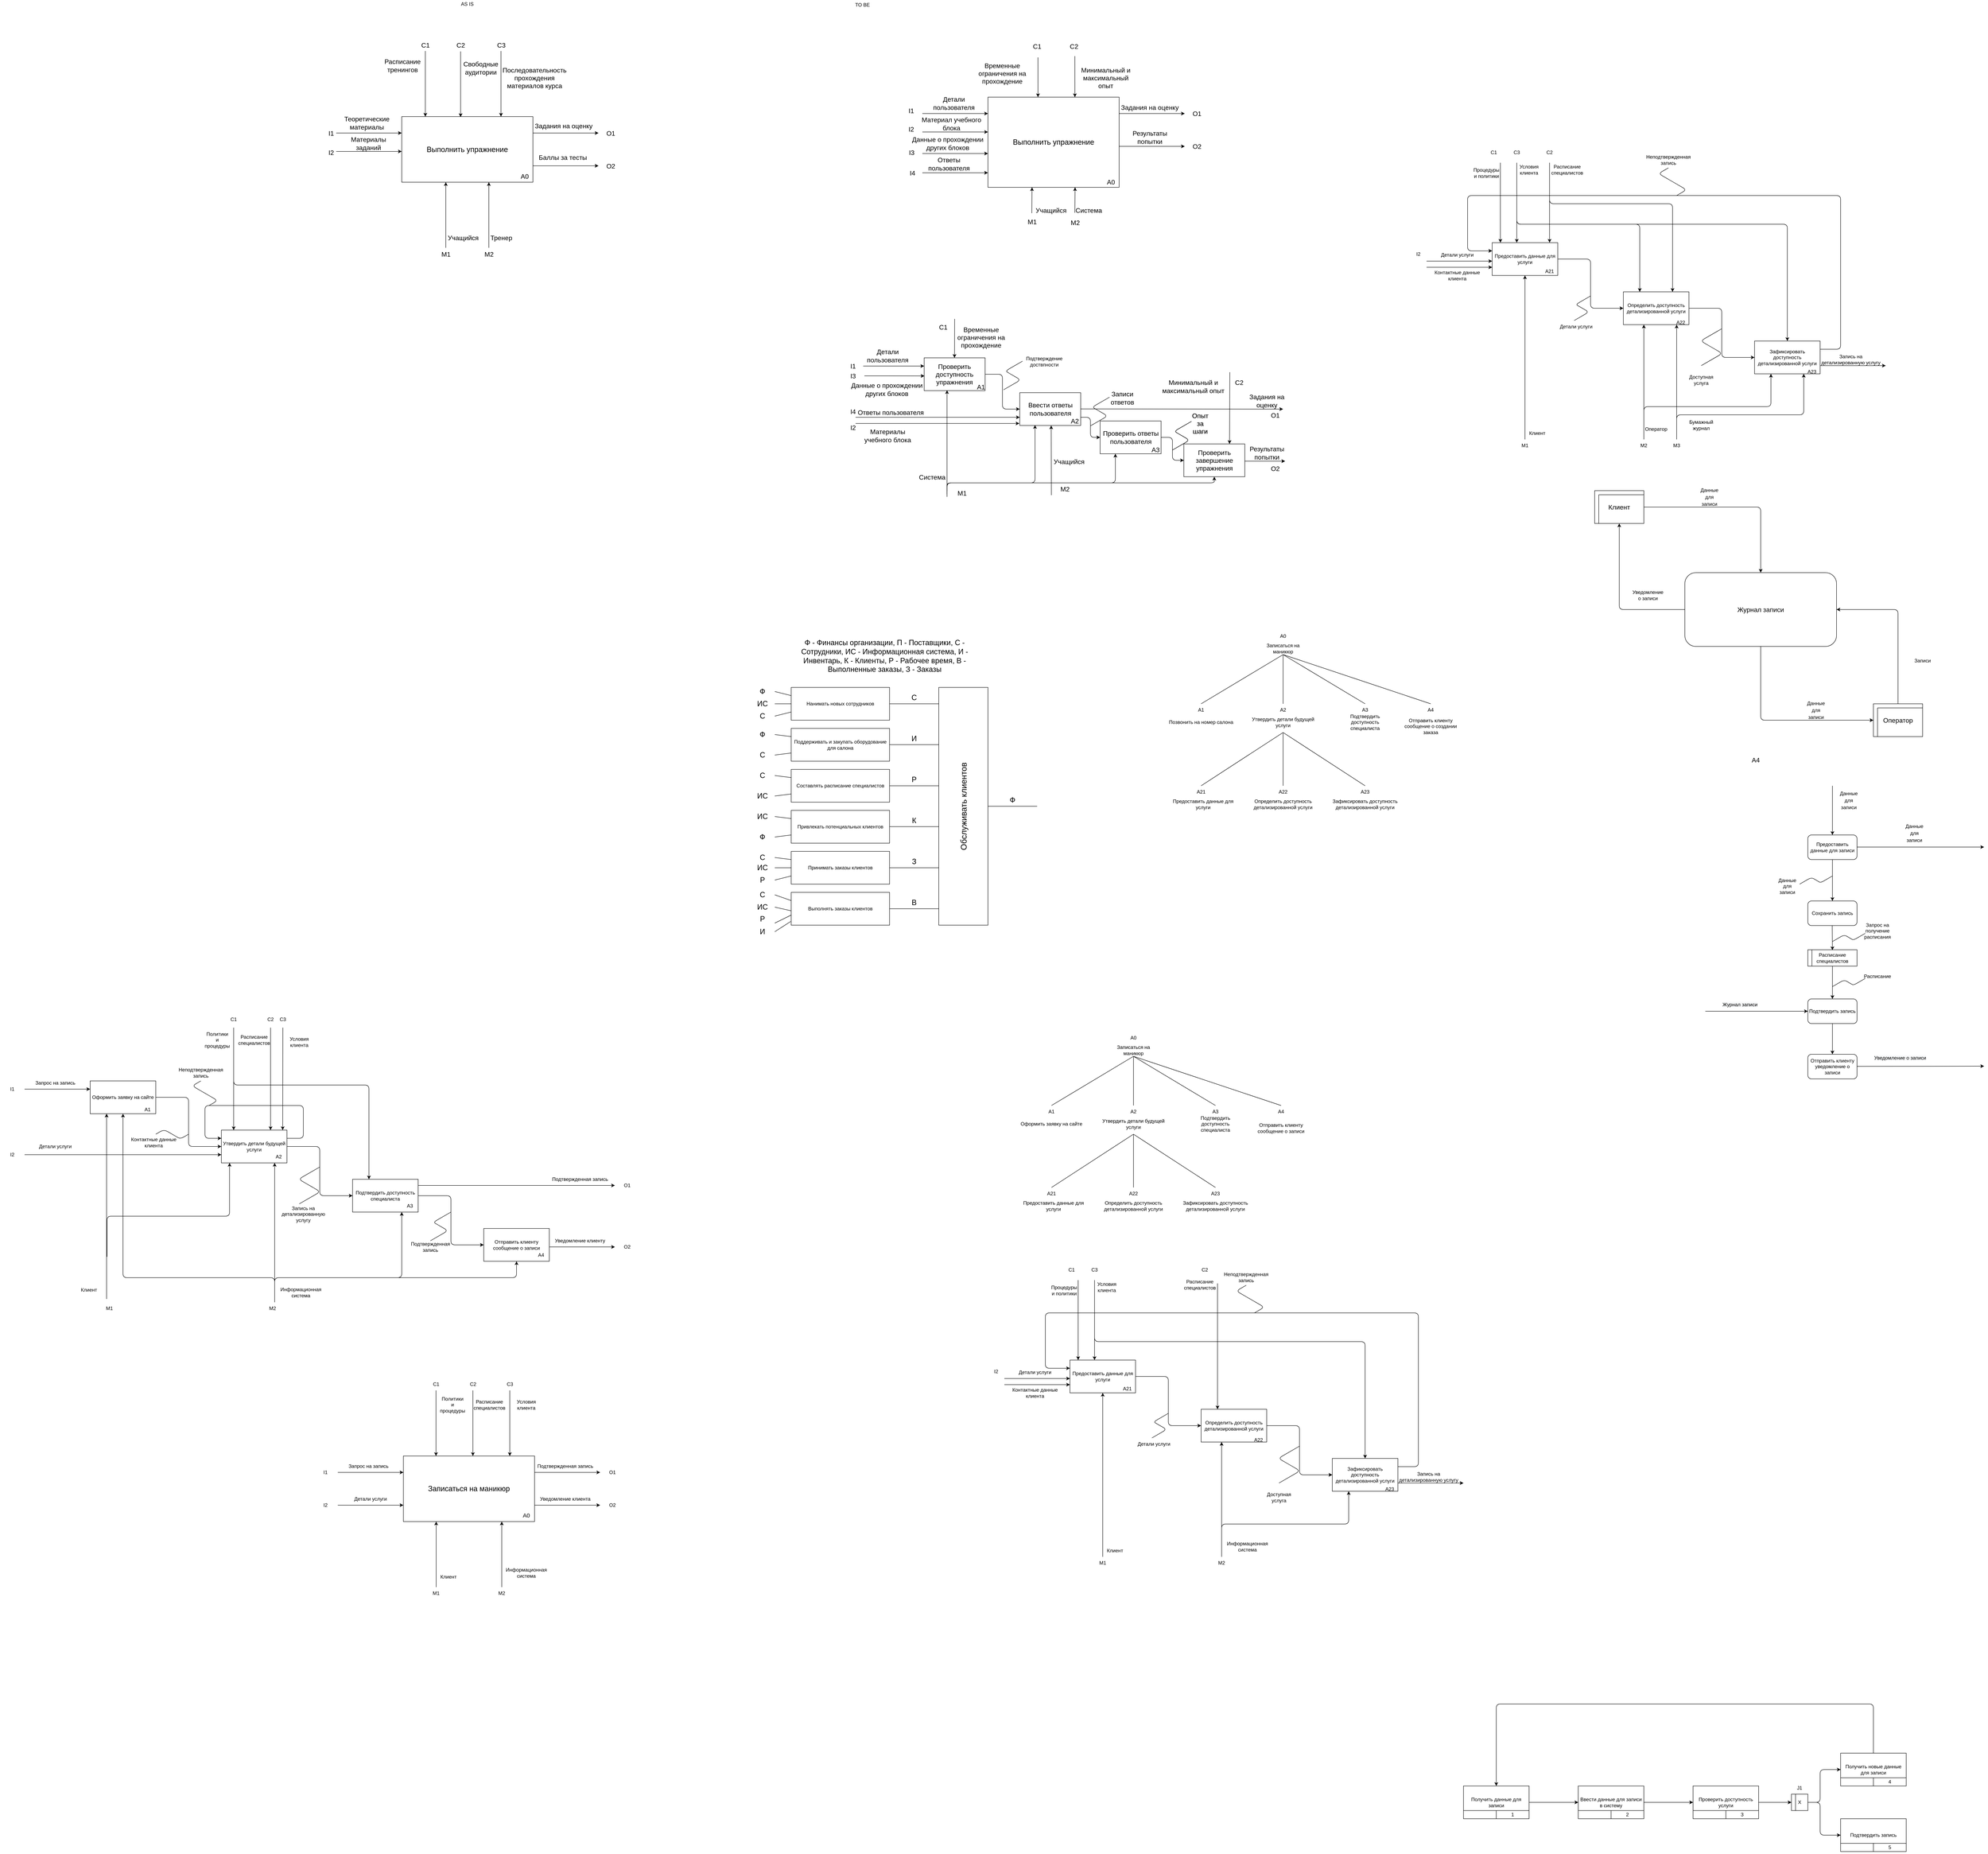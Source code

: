 <mxfile version="20.8.16" type="device"><diagram id="NBgVOPrzfBYLnIeMIGNJ" name="Page-1"><mxGraphModel dx="5358" dy="1188" grid="0" gridSize="10" guides="1" tooltips="1" connect="1" arrows="1" fold="1" page="1" pageScale="1" pageWidth="3300" pageHeight="4681" math="0" shadow="0"><root><mxCell id="0"/><mxCell id="1" parent="0"/><mxCell id="Z2SrO7cCEq7flZfI3P3z-1" value="&lt;span style=&quot;font-size: 18px;&quot;&gt;Выполнить упражнение&lt;/span&gt;" style="rounded=0;whiteSpace=wrap;html=1;fontSize=18;" parent="1" vertex="1"><mxGeometry x="840" y="320" width="320" height="220" as="geometry"/></mxCell><mxCell id="Z2SrO7cCEq7flZfI3P3z-2" value="" style="endArrow=classic;html=1;rounded=0;fontSize=16;entryX=0;entryY=0.5;entryDx=0;entryDy=0;" parent="1" edge="1"><mxGeometry width="50" height="50" relative="1" as="geometry"><mxPoint x="680" y="360" as="sourcePoint"/><mxPoint x="840" y="360" as="targetPoint"/></mxGeometry></mxCell><mxCell id="Z2SrO7cCEq7flZfI3P3z-3" value="" style="endArrow=classic;html=1;rounded=0;fontSize=16;entryX=0;entryY=0.5;entryDx=0;entryDy=0;" parent="1" edge="1"><mxGeometry width="50" height="50" relative="1" as="geometry"><mxPoint x="1160" y="360" as="sourcePoint"/><mxPoint x="1320" y="360" as="targetPoint"/></mxGeometry></mxCell><mxCell id="Z2SrO7cCEq7flZfI3P3z-5" value="" style="endArrow=classic;html=1;rounded=0;fontSize=16;" parent="1" edge="1"><mxGeometry width="50" height="50" relative="1" as="geometry"><mxPoint x="947" y="603" as="sourcePoint"/><mxPoint x="947.5" y="540" as="targetPoint"/></mxGeometry></mxCell><mxCell id="Z2SrO7cCEq7flZfI3P3z-6" value="Учащийся" style="text;html=1;strokeColor=none;fillColor=none;align=center;verticalAlign=middle;whiteSpace=wrap;rounded=0;fontSize=16;" parent="1" vertex="1"><mxGeometry x="963.8" y="581" width="60" height="30" as="geometry"/></mxCell><mxCell id="Z2SrO7cCEq7flZfI3P3z-11" value="A0" style="text;html=1;strokeColor=none;fillColor=none;align=center;verticalAlign=middle;whiteSpace=wrap;rounded=0;fontSize=16;" parent="1" vertex="1"><mxGeometry x="1110" y="512" width="60" height="30" as="geometry"/></mxCell><mxCell id="Z2SrO7cCEq7flZfI3P3z-12" value="M1" style="text;html=1;strokeColor=none;fillColor=none;align=center;verticalAlign=middle;whiteSpace=wrap;rounded=0;fontSize=16;" parent="1" vertex="1"><mxGeometry x="917.5" y="609" width="60" height="30" as="geometry"/></mxCell><mxCell id="Z2SrO7cCEq7flZfI3P3z-15" value="I1" style="text;html=1;strokeColor=none;fillColor=none;align=center;verticalAlign=middle;whiteSpace=wrap;rounded=0;fontSize=16;" parent="1" vertex="1"><mxGeometry x="623" y="337.5" width="60" height="30" as="geometry"/></mxCell><mxCell id="Z2SrO7cCEq7flZfI3P3z-16" value="O1" style="text;html=1;strokeColor=none;fillColor=none;align=center;verticalAlign=middle;whiteSpace=wrap;rounded=0;fontSize=16;" parent="1" vertex="1"><mxGeometry x="1320" y="345" width="60" height="30" as="geometry"/></mxCell><mxCell id="Z2SrO7cCEq7flZfI3P3z-19" value="" style="endArrow=classic;html=1;rounded=0;fontSize=16;" parent="1" edge="1"><mxGeometry width="50" height="50" relative="1" as="geometry"><mxPoint x="962" y="223" as="sourcePoint"/><mxPoint x="962.08" y="320" as="targetPoint"/></mxGeometry></mxCell><mxCell id="Z2SrO7cCEq7flZfI3P3z-20" value="C1" style="text;html=1;strokeColor=none;fillColor=none;align=center;verticalAlign=middle;whiteSpace=wrap;rounded=0;fontSize=16;" parent="1" vertex="1"><mxGeometry x="929.75" y="180.5" width="60" height="30" as="geometry"/></mxCell><mxCell id="Z2SrO7cCEq7flZfI3P3z-21" value="Временные ограничения на прохождение" style="text;html=1;strokeColor=none;fillColor=none;align=center;verticalAlign=middle;whiteSpace=wrap;rounded=0;fontSize=16;" parent="1" vertex="1"><mxGeometry x="799.25" y="246.5" width="152" height="30" as="geometry"/></mxCell><mxCell id="Z2SrO7cCEq7flZfI3P3z-22" value="Детали пользователя" style="text;html=1;strokeColor=none;fillColor=none;align=center;verticalAlign=middle;whiteSpace=wrap;rounded=0;fontSize=16;" parent="1" vertex="1"><mxGeometry x="682" y="320" width="150" height="30" as="geometry"/></mxCell><mxCell id="Z2SrO7cCEq7flZfI3P3z-23" value="Задания на оценку" style="text;html=1;strokeColor=none;fillColor=none;align=center;verticalAlign=middle;whiteSpace=wrap;rounded=0;fontSize=16;" parent="1" vertex="1"><mxGeometry x="1160" y="330" width="150" height="30" as="geometry"/></mxCell><mxCell id="Z2SrO7cCEq7flZfI3P3z-54" style="edgeStyle=orthogonalEdgeStyle;rounded=1;orthogonalLoop=1;jettySize=auto;html=1;exitX=1;exitY=0.5;exitDx=0;exitDy=0;entryX=0;entryY=0.5;entryDx=0;entryDy=0;fontSize=12;" parent="1" source="Z2SrO7cCEq7flZfI3P3z-55" target="Z2SrO7cCEq7flZfI3P3z-57" edge="1"><mxGeometry relative="1" as="geometry"/></mxCell><mxCell id="Z2SrO7cCEq7flZfI3P3z-55" value="Предоставить данные для услуги" style="rounded=0;whiteSpace=wrap;html=1;fontSize=12;" parent="1" vertex="1"><mxGeometry x="2070" y="675" width="160" height="80" as="geometry"/></mxCell><mxCell id="Z2SrO7cCEq7flZfI3P3z-56" style="edgeStyle=orthogonalEdgeStyle;rounded=1;orthogonalLoop=1;jettySize=auto;html=1;entryX=0;entryY=0.5;entryDx=0;entryDy=0;fontSize=12;" parent="1" source="Z2SrO7cCEq7flZfI3P3z-57" target="Z2SrO7cCEq7flZfI3P3z-58" edge="1"><mxGeometry relative="1" as="geometry"/></mxCell><mxCell id="Z2SrO7cCEq7flZfI3P3z-57" value="Определить доступность детализированной услуги" style="rounded=0;whiteSpace=wrap;html=1;fontSize=12;" parent="1" vertex="1"><mxGeometry x="2390" y="795" width="160" height="80" as="geometry"/></mxCell><mxCell id="Z2SrO7cCEq7flZfI3P3z-58" value="Зафиксировать доступность детализированной услуги" style="rounded=0;whiteSpace=wrap;html=1;fontSize=12;" parent="1" vertex="1"><mxGeometry x="2710" y="915" width="160" height="80" as="geometry"/></mxCell><mxCell id="Z2SrO7cCEq7flZfI3P3z-59" value="" style="endArrow=classic;html=1;rounded=0;fontSize=18;entryX=0;entryY=0.5;entryDx=0;entryDy=0;" parent="1" edge="1"><mxGeometry width="50" height="50" relative="1" as="geometry"><mxPoint x="1910" y="720" as="sourcePoint"/><mxPoint x="2070" y="720" as="targetPoint"/></mxGeometry></mxCell><mxCell id="Z2SrO7cCEq7flZfI3P3z-61" value="Детали услуги" style="text;html=1;strokeColor=none;fillColor=none;align=center;verticalAlign=middle;whiteSpace=wrap;rounded=0;fontSize=12;" parent="1" vertex="1"><mxGeometry x="1910" y="690" width="150" height="30" as="geometry"/></mxCell><mxCell id="Z2SrO7cCEq7flZfI3P3z-62" value="" style="endArrow=classic;html=1;rounded=0;fontSize=18;entryX=0;entryY=0.5;entryDx=0;entryDy=0;" parent="1" edge="1"><mxGeometry width="50" height="50" relative="1" as="geometry"><mxPoint x="2870" y="975" as="sourcePoint"/><mxPoint x="3030" y="975" as="targetPoint"/></mxGeometry></mxCell><mxCell id="Z2SrO7cCEq7flZfI3P3z-64" value="Запись на детализированную услугу" style="text;html=1;strokeColor=none;fillColor=none;align=center;verticalAlign=middle;whiteSpace=wrap;rounded=0;fontSize=12;" parent="1" vertex="1"><mxGeometry x="2870" y="945" width="150" height="30" as="geometry"/></mxCell><mxCell id="Z2SrO7cCEq7flZfI3P3z-65" value="A21" style="text;html=1;strokeColor=none;fillColor=none;align=center;verticalAlign=middle;whiteSpace=wrap;rounded=0;fontSize=12;" parent="1" vertex="1"><mxGeometry x="2180" y="730" width="60" height="30" as="geometry"/></mxCell><mxCell id="Z2SrO7cCEq7flZfI3P3z-66" value="A22" style="text;html=1;strokeColor=none;fillColor=none;align=center;verticalAlign=middle;whiteSpace=wrap;rounded=0;fontSize=12;" parent="1" vertex="1"><mxGeometry x="2500" y="855" width="60" height="30" as="geometry"/></mxCell><mxCell id="Z2SrO7cCEq7flZfI3P3z-67" value="A23" style="text;html=1;strokeColor=none;fillColor=none;align=center;verticalAlign=middle;whiteSpace=wrap;rounded=0;fontSize=12;" parent="1" vertex="1"><mxGeometry x="2820" y="975" width="60" height="30" as="geometry"/></mxCell><mxCell id="Z2SrO7cCEq7flZfI3P3z-68" value="" style="endArrow=classic;html=1;rounded=0;fontSize=18;" parent="1" edge="1"><mxGeometry width="50" height="50" relative="1" as="geometry"><mxPoint x="2150" y="1155" as="sourcePoint"/><mxPoint x="2150" y="755" as="targetPoint"/></mxGeometry></mxCell><mxCell id="Z2SrO7cCEq7flZfI3P3z-69" value="Клиент" style="text;html=1;strokeColor=none;fillColor=none;align=center;verticalAlign=middle;whiteSpace=wrap;rounded=0;fontSize=12;" parent="1" vertex="1"><mxGeometry x="2150" y="1125" width="60" height="30" as="geometry"/></mxCell><mxCell id="Z2SrO7cCEq7flZfI3P3z-70" value="M1" style="text;html=1;strokeColor=none;fillColor=none;align=center;verticalAlign=middle;whiteSpace=wrap;rounded=0;fontSize=12;" parent="1" vertex="1"><mxGeometry x="2120" y="1155" width="60" height="30" as="geometry"/></mxCell><mxCell id="Z2SrO7cCEq7flZfI3P3z-71" value="" style="endArrow=classic;html=1;rounded=0;fontSize=18;" parent="1" edge="1"><mxGeometry width="50" height="50" relative="1" as="geometry"><mxPoint x="2440" y="1155" as="sourcePoint"/><mxPoint x="2440" y="875" as="targetPoint"/></mxGeometry></mxCell><mxCell id="Z2SrO7cCEq7flZfI3P3z-72" value="" style="endArrow=classic;html=1;rounded=0;fontSize=18;" parent="1" edge="1"><mxGeometry width="50" height="50" relative="1" as="geometry"><mxPoint x="2520" y="1155" as="sourcePoint"/><mxPoint x="2520" y="875" as="targetPoint"/></mxGeometry></mxCell><mxCell id="Z2SrO7cCEq7flZfI3P3z-73" value="Оператор" style="text;html=1;strokeColor=none;fillColor=none;align=center;verticalAlign=middle;whiteSpace=wrap;rounded=0;fontSize=12;" parent="1" vertex="1"><mxGeometry x="2440" y="1115" width="60" height="30" as="geometry"/></mxCell><mxCell id="Z2SrO7cCEq7flZfI3P3z-74" value="Бумажный журнал" style="text;html=1;strokeColor=none;fillColor=none;align=center;verticalAlign=middle;whiteSpace=wrap;rounded=0;fontSize=12;" parent="1" vertex="1"><mxGeometry x="2550" y="1105" width="60" height="30" as="geometry"/></mxCell><mxCell id="Z2SrO7cCEq7flZfI3P3z-75" value="M2" style="text;html=1;strokeColor=none;fillColor=none;align=center;verticalAlign=middle;whiteSpace=wrap;rounded=0;fontSize=12;" parent="1" vertex="1"><mxGeometry x="2410" y="1155" width="60" height="30" as="geometry"/></mxCell><mxCell id="Z2SrO7cCEq7flZfI3P3z-76" value="M3" style="text;html=1;strokeColor=none;fillColor=none;align=center;verticalAlign=middle;whiteSpace=wrap;rounded=0;fontSize=12;" parent="1" vertex="1"><mxGeometry x="2490" y="1155" width="60" height="30" as="geometry"/></mxCell><mxCell id="Z2SrO7cCEq7flZfI3P3z-78" value="" style="endArrow=classic;html=1;rounded=1;fontSize=12;entryX=0.25;entryY=1;entryDx=0;entryDy=0;" parent="1" target="Z2SrO7cCEq7flZfI3P3z-58" edge="1"><mxGeometry width="50" height="50" relative="1" as="geometry"><mxPoint x="2440" y="1105" as="sourcePoint"/><mxPoint x="2800" y="1055" as="targetPoint"/><Array as="points"><mxPoint x="2440" y="1075"/><mxPoint x="2750" y="1075"/></Array></mxGeometry></mxCell><mxCell id="Z2SrO7cCEq7flZfI3P3z-79" value="" style="endArrow=classic;html=1;rounded=1;fontSize=12;" parent="1" edge="1"><mxGeometry width="50" height="50" relative="1" as="geometry"><mxPoint x="2520" y="1125" as="sourcePoint"/><mxPoint x="2830" y="995" as="targetPoint"/><Array as="points"><mxPoint x="2520" y="1095"/><mxPoint x="2830" y="1095"/></Array></mxGeometry></mxCell><mxCell id="Z2SrO7cCEq7flZfI3P3z-80" value="" style="edgeStyle=isometricEdgeStyle;endArrow=none;html=1;rounded=1;fontSize=12;" parent="1" edge="1"><mxGeometry width="50" height="100" relative="1" as="geometry"><mxPoint x="2270" y="865" as="sourcePoint"/><mxPoint x="2310" y="805" as="targetPoint"/></mxGeometry></mxCell><mxCell id="Z2SrO7cCEq7flZfI3P3z-81" value="Детали услуги" style="text;html=1;strokeColor=none;fillColor=none;align=center;verticalAlign=middle;whiteSpace=wrap;rounded=0;fontSize=12;" parent="1" vertex="1"><mxGeometry x="2200" y="865" width="150" height="30" as="geometry"/></mxCell><mxCell id="Z2SrO7cCEq7flZfI3P3z-82" value="" style="edgeStyle=isometricEdgeStyle;endArrow=none;html=1;rounded=1;fontSize=12;" parent="1" edge="1"><mxGeometry width="50" height="100" relative="1" as="geometry"><mxPoint x="2580" y="975" as="sourcePoint"/><mxPoint x="2630" y="885" as="targetPoint"/></mxGeometry></mxCell><mxCell id="Z2SrO7cCEq7flZfI3P3z-83" value="Доступная услуга" style="text;html=1;strokeColor=none;fillColor=none;align=center;verticalAlign=middle;whiteSpace=wrap;rounded=0;fontSize=12;" parent="1" vertex="1"><mxGeometry x="2550" y="995" width="60" height="30" as="geometry"/></mxCell><mxCell id="Z2SrO7cCEq7flZfI3P3z-84" value="" style="endArrow=classic;html=1;rounded=0;fontSize=16;" parent="1" edge="1"><mxGeometry width="50" height="50" relative="1" as="geometry"><mxPoint x="1052" y="220" as="sourcePoint"/><mxPoint x="1052.08" y="320" as="targetPoint"/></mxGeometry></mxCell><mxCell id="Z2SrO7cCEq7flZfI3P3z-85" value="C2" style="text;html=1;strokeColor=none;fillColor=none;align=center;verticalAlign=middle;whiteSpace=wrap;rounded=0;fontSize=16;" parent="1" vertex="1"><mxGeometry x="1019.75" y="180.5" width="60" height="30" as="geometry"/></mxCell><mxCell id="Z2SrO7cCEq7flZfI3P3z-86" value="Минимальный и максимальный опыт" style="text;html=1;strokeColor=none;fillColor=none;align=center;verticalAlign=middle;whiteSpace=wrap;rounded=0;fontSize=16;" parent="1" vertex="1"><mxGeometry x="1063.75" y="258" width="127" height="30" as="geometry"/></mxCell><mxCell id="Z2SrO7cCEq7flZfI3P3z-104" value="" style="endArrow=classic;html=1;rounded=0;fontSize=12;" parent="1" edge="1"><mxGeometry width="50" height="50" relative="1" as="geometry"><mxPoint x="2090" y="480" as="sourcePoint"/><mxPoint x="2090" y="675" as="targetPoint"/></mxGeometry></mxCell><mxCell id="Z2SrO7cCEq7flZfI3P3z-105" value="Процедуры и политики" style="text;html=1;strokeColor=none;fillColor=none;align=center;verticalAlign=middle;whiteSpace=wrap;rounded=0;fontSize=12;" parent="1" vertex="1"><mxGeometry x="2026" y="490" width="60" height="30" as="geometry"/></mxCell><mxCell id="Z2SrO7cCEq7flZfI3P3z-106" value="C3" style="text;html=1;strokeColor=none;fillColor=none;align=center;verticalAlign=middle;whiteSpace=wrap;rounded=0;fontSize=12;" parent="1" vertex="1"><mxGeometry x="2100" y="440" width="60" height="30" as="geometry"/></mxCell><mxCell id="Z2SrO7cCEq7flZfI3P3z-107" value="" style="endArrow=classic;html=1;rounded=0;fontSize=12;" parent="1" edge="1"><mxGeometry width="50" height="50" relative="1" as="geometry"><mxPoint x="2130" y="480" as="sourcePoint"/><mxPoint x="2130" y="675" as="targetPoint"/></mxGeometry></mxCell><mxCell id="Z2SrO7cCEq7flZfI3P3z-108" value="C1" style="text;html=1;strokeColor=none;fillColor=none;align=center;verticalAlign=middle;whiteSpace=wrap;rounded=0;fontSize=12;" parent="1" vertex="1"><mxGeometry x="2044" y="440" width="60" height="30" as="geometry"/></mxCell><mxCell id="Z2SrO7cCEq7flZfI3P3z-109" value="Расписание специалистов" style="text;html=1;strokeColor=none;fillColor=none;align=center;verticalAlign=middle;whiteSpace=wrap;rounded=0;fontSize=12;" parent="1" vertex="1"><mxGeometry x="2223" y="482" width="60" height="30" as="geometry"/></mxCell><mxCell id="Z2SrO7cCEq7flZfI3P3z-110" value="" style="endArrow=classic;html=1;rounded=0;fontSize=12;" parent="1" edge="1"><mxGeometry width="50" height="50" relative="1" as="geometry"><mxPoint x="2210" y="480" as="sourcePoint"/><mxPoint x="2210" y="675" as="targetPoint"/></mxGeometry></mxCell><mxCell id="Z2SrO7cCEq7flZfI3P3z-111" value="C2" style="text;html=1;strokeColor=none;fillColor=none;align=center;verticalAlign=middle;whiteSpace=wrap;rounded=0;fontSize=12;" parent="1" vertex="1"><mxGeometry x="2180" y="440" width="60" height="30" as="geometry"/></mxCell><mxCell id="Z2SrO7cCEq7flZfI3P3z-112" value="Условия клиента" style="text;html=1;strokeColor=none;fillColor=none;align=center;verticalAlign=middle;whiteSpace=wrap;rounded=0;fontSize=12;" parent="1" vertex="1"><mxGeometry x="2130" y="482" width="60" height="30" as="geometry"/></mxCell><mxCell id="Z2SrO7cCEq7flZfI3P3z-114" value="" style="endArrow=classic;html=1;rounded=1;fontSize=12;entryX=0.25;entryY=0;entryDx=0;entryDy=0;" parent="1" target="Z2SrO7cCEq7flZfI3P3z-57" edge="1"><mxGeometry width="50" height="50" relative="1" as="geometry"><mxPoint x="2130" y="550" as="sourcePoint"/><mxPoint x="2420" y="780" as="targetPoint"/><Array as="points"><mxPoint x="2130" y="630"/><mxPoint x="2430" y="630"/></Array></mxGeometry></mxCell><mxCell id="Z2SrO7cCEq7flZfI3P3z-115" value="" style="endArrow=classic;html=1;rounded=1;fontSize=12;entryX=0.75;entryY=0;entryDx=0;entryDy=0;" parent="1" target="Z2SrO7cCEq7flZfI3P3z-57" edge="1"><mxGeometry width="50" height="50" relative="1" as="geometry"><mxPoint x="2210" y="540" as="sourcePoint"/><mxPoint x="2600" y="610" as="targetPoint"/><Array as="points"><mxPoint x="2210" y="580"/><mxPoint x="2510" y="580"/></Array></mxGeometry></mxCell><mxCell id="Z2SrO7cCEq7flZfI3P3z-116" value="" style="endArrow=classic;html=1;rounded=1;fontSize=12;entryX=0.5;entryY=0;entryDx=0;entryDy=0;" parent="1" target="Z2SrO7cCEq7flZfI3P3z-58" edge="1"><mxGeometry width="50" height="50" relative="1" as="geometry"><mxPoint x="2130" y="540" as="sourcePoint"/><mxPoint x="2690" y="640" as="targetPoint"/><Array as="points"><mxPoint x="2130" y="630"/><mxPoint x="2790" y="630"/></Array></mxGeometry></mxCell><mxCell id="Z2SrO7cCEq7flZfI3P3z-117" value="Записаться на маникюр" style="text;html=1;strokeColor=none;fillColor=none;align=center;verticalAlign=middle;whiteSpace=wrap;rounded=0;fontSize=12;" parent="1" vertex="1"><mxGeometry x="1500" y="1650" width="120" height="30" as="geometry"/></mxCell><mxCell id="Z2SrO7cCEq7flZfI3P3z-118" value="A0" style="text;html=1;strokeColor=none;fillColor=none;align=center;verticalAlign=middle;whiteSpace=wrap;rounded=0;fontSize=12;" parent="1" vertex="1"><mxGeometry x="1530" y="1620" width="60" height="30" as="geometry"/></mxCell><mxCell id="Z2SrO7cCEq7flZfI3P3z-119" value="" style="endArrow=none;html=1;rounded=1;fontSize=12;" parent="1" edge="1"><mxGeometry width="50" height="50" relative="1" as="geometry"><mxPoint x="1360" y="1800" as="sourcePoint"/><mxPoint x="1560" y="1680" as="targetPoint"/></mxGeometry></mxCell><mxCell id="Z2SrO7cCEq7flZfI3P3z-120" value="" style="endArrow=none;html=1;rounded=1;fontSize=12;" parent="1" edge="1"><mxGeometry width="50" height="50" relative="1" as="geometry"><mxPoint x="1560" y="1800" as="sourcePoint"/><mxPoint x="1560" y="1680" as="targetPoint"/></mxGeometry></mxCell><mxCell id="Z2SrO7cCEq7flZfI3P3z-122" value="" style="endArrow=none;html=1;rounded=1;fontSize=12;" parent="1" edge="1"><mxGeometry width="50" height="50" relative="1" as="geometry"><mxPoint x="1760" y="1800" as="sourcePoint"/><mxPoint x="1560" y="1680" as="targetPoint"/></mxGeometry></mxCell><mxCell id="Z2SrO7cCEq7flZfI3P3z-123" value="A1" style="text;html=1;strokeColor=none;fillColor=none;align=center;verticalAlign=middle;whiteSpace=wrap;rounded=0;fontSize=12;" parent="1" vertex="1"><mxGeometry x="1330" y="1800" width="60" height="30" as="geometry"/></mxCell><mxCell id="Z2SrO7cCEq7flZfI3P3z-124" value="A2" style="text;html=1;strokeColor=none;fillColor=none;align=center;verticalAlign=middle;whiteSpace=wrap;rounded=0;fontSize=12;" parent="1" vertex="1"><mxGeometry x="1530" y="1800" width="60" height="30" as="geometry"/></mxCell><mxCell id="Z2SrO7cCEq7flZfI3P3z-125" value="A3" style="text;html=1;strokeColor=none;fillColor=none;align=center;verticalAlign=middle;whiteSpace=wrap;rounded=0;fontSize=12;" parent="1" vertex="1"><mxGeometry x="1730" y="1800" width="60" height="30" as="geometry"/></mxCell><mxCell id="Z2SrO7cCEq7flZfI3P3z-126" value="Позвонить на номер салона" style="text;html=1;strokeColor=none;fillColor=none;align=center;verticalAlign=middle;whiteSpace=wrap;rounded=0;fontSize=12;" parent="1" vertex="1"><mxGeometry x="1260" y="1830" width="200" height="30" as="geometry"/></mxCell><mxCell id="Z2SrO7cCEq7flZfI3P3z-127" value="Утвердить детали будущей услуги" style="text;html=1;strokeColor=none;fillColor=none;align=center;verticalAlign=middle;whiteSpace=wrap;rounded=0;fontSize=12;" parent="1" vertex="1"><mxGeometry x="1470" y="1830" width="180" height="30" as="geometry"/></mxCell><mxCell id="Z2SrO7cCEq7flZfI3P3z-128" value="Подтвердить доступность специалиста" style="text;html=1;strokeColor=none;fillColor=none;align=center;verticalAlign=middle;whiteSpace=wrap;rounded=0;fontSize=12;" parent="1" vertex="1"><mxGeometry x="1695" y="1830" width="130" height="30" as="geometry"/></mxCell><mxCell id="Z2SrO7cCEq7flZfI3P3z-129" value="" style="endArrow=none;html=1;rounded=1;fontSize=12;" parent="1" edge="1"><mxGeometry width="50" height="50" relative="1" as="geometry"><mxPoint x="1360" y="2000" as="sourcePoint"/><mxPoint x="1560" y="1870" as="targetPoint"/></mxGeometry></mxCell><mxCell id="Z2SrO7cCEq7flZfI3P3z-130" value="" style="endArrow=none;html=1;rounded=1;fontSize=12;" parent="1" edge="1"><mxGeometry width="50" height="50" relative="1" as="geometry"><mxPoint x="1560" y="2000" as="sourcePoint"/><mxPoint x="1560" y="1870" as="targetPoint"/></mxGeometry></mxCell><mxCell id="Z2SrO7cCEq7flZfI3P3z-131" value="" style="endArrow=none;html=1;rounded=1;fontSize=12;" parent="1" edge="1"><mxGeometry width="50" height="50" relative="1" as="geometry"><mxPoint x="1760" y="2000" as="sourcePoint"/><mxPoint x="1560" y="1870" as="targetPoint"/></mxGeometry></mxCell><mxCell id="Z2SrO7cCEq7flZfI3P3z-132" value="A21" style="text;html=1;strokeColor=none;fillColor=none;align=center;verticalAlign=middle;whiteSpace=wrap;rounded=0;fontSize=12;" parent="1" vertex="1"><mxGeometry x="1330" y="2000" width="60" height="30" as="geometry"/></mxCell><mxCell id="Z2SrO7cCEq7flZfI3P3z-133" value="A22" style="text;html=1;strokeColor=none;fillColor=none;align=center;verticalAlign=middle;whiteSpace=wrap;rounded=0;fontSize=12;" parent="1" vertex="1"><mxGeometry x="1530" y="2000" width="60" height="30" as="geometry"/></mxCell><mxCell id="Z2SrO7cCEq7flZfI3P3z-134" value="A23" style="text;html=1;strokeColor=none;fillColor=none;align=center;verticalAlign=middle;whiteSpace=wrap;rounded=0;fontSize=12;" parent="1" vertex="1"><mxGeometry x="1730" y="2000" width="60" height="30" as="geometry"/></mxCell><mxCell id="Z2SrO7cCEq7flZfI3P3z-135" value="Предоставить данные для услуги" style="text;html=1;strokeColor=none;fillColor=none;align=center;verticalAlign=middle;whiteSpace=wrap;rounded=0;fontSize=12;" parent="1" vertex="1"><mxGeometry x="1290" y="2030" width="150" height="30" as="geometry"/></mxCell><mxCell id="Z2SrO7cCEq7flZfI3P3z-136" value="Определить доступность детализированной услуги" style="text;html=1;strokeColor=none;fillColor=none;align=center;verticalAlign=middle;whiteSpace=wrap;rounded=0;fontSize=12;" parent="1" vertex="1"><mxGeometry x="1475" y="2030" width="170" height="30" as="geometry"/></mxCell><mxCell id="Z2SrO7cCEq7flZfI3P3z-137" value="Зафиксировать доступность детализированной услуги" style="text;html=1;strokeColor=none;fillColor=none;align=center;verticalAlign=middle;whiteSpace=wrap;rounded=0;fontSize=12;" parent="1" vertex="1"><mxGeometry x="1670" y="2030" width="180" height="30" as="geometry"/></mxCell><mxCell id="8QvIHUL-31kVWhBrvGF5-1" value="" style="endArrow=classic;html=1;rounded=0;entryX=0;entryY=0.75;entryDx=0;entryDy=0;fontSize=16;" parent="1" edge="1"><mxGeometry width="50" height="50" relative="1" as="geometry"><mxPoint x="680" y="457.5" as="sourcePoint"/><mxPoint x="840" y="457.5" as="targetPoint"/></mxGeometry></mxCell><mxCell id="8QvIHUL-31kVWhBrvGF5-2" value="" style="endArrow=classic;html=1;rounded=0;entryX=0;entryY=0.75;entryDx=0;entryDy=0;fontSize=16;" parent="1" edge="1"><mxGeometry width="50" height="50" relative="1" as="geometry"><mxPoint x="1160" y="440" as="sourcePoint"/><mxPoint x="1320" y="440" as="targetPoint"/></mxGeometry></mxCell><mxCell id="8QvIHUL-31kVWhBrvGF5-3" value="I3" style="text;html=1;strokeColor=none;fillColor=none;align=center;verticalAlign=middle;whiteSpace=wrap;rounded=0;fontSize=16;" parent="1" vertex="1"><mxGeometry x="624" y="440" width="60" height="30" as="geometry"/></mxCell><mxCell id="8QvIHUL-31kVWhBrvGF5-4" value="O2" style="text;html=1;strokeColor=none;fillColor=none;align=center;verticalAlign=middle;whiteSpace=wrap;rounded=0;fontSize=16;" parent="1" vertex="1"><mxGeometry x="1320" y="425" width="60" height="30" as="geometry"/></mxCell><mxCell id="8QvIHUL-31kVWhBrvGF5-6" value="Результаты попытки" style="text;html=1;strokeColor=none;fillColor=none;align=center;verticalAlign=middle;whiteSpace=wrap;rounded=0;fontSize=16;" parent="1" vertex="1"><mxGeometry x="1160" y="403" width="150" height="30" as="geometry"/></mxCell><mxCell id="8QvIHUL-31kVWhBrvGF5-18" value="" style="endArrow=none;html=1;rounded=1;" parent="1" edge="1"><mxGeometry width="50" height="50" relative="1" as="geometry"><mxPoint x="1560" y="1680" as="sourcePoint"/><mxPoint x="1920" y="1800" as="targetPoint"/></mxGeometry></mxCell><mxCell id="8QvIHUL-31kVWhBrvGF5-19" value="A4" style="text;html=1;strokeColor=none;fillColor=none;align=center;verticalAlign=middle;whiteSpace=wrap;rounded=0;fontSize=12;" parent="1" vertex="1"><mxGeometry x="1890" y="1800" width="60" height="30" as="geometry"/></mxCell><mxCell id="8QvIHUL-31kVWhBrvGF5-20" value="Отправить клиенту сообщение о создании заказа" style="text;html=1;strokeColor=none;fillColor=none;align=center;verticalAlign=middle;whiteSpace=wrap;rounded=0;fontSize=12;" parent="1" vertex="1"><mxGeometry x="1855" y="1840" width="130" height="30" as="geometry"/></mxCell><mxCell id="8QvIHUL-31kVWhBrvGF5-21" value="" style="endArrow=classic;html=1;rounded=1;exitX=1;exitY=0.25;exitDx=0;exitDy=0;entryX=0;entryY=0.25;entryDx=0;entryDy=0;" parent="1" source="Z2SrO7cCEq7flZfI3P3z-58" target="Z2SrO7cCEq7flZfI3P3z-55" edge="1"><mxGeometry width="50" height="50" relative="1" as="geometry"><mxPoint x="2870" y="840" as="sourcePoint"/><mxPoint x="2920" y="790" as="targetPoint"/><Array as="points"><mxPoint x="2920" y="935"/><mxPoint x="2920" y="560"/><mxPoint x="2010" y="560"/><mxPoint x="2010" y="695"/></Array></mxGeometry></mxCell><mxCell id="8QvIHUL-31kVWhBrvGF5-22" value="" style="edgeStyle=isometricEdgeStyle;endArrow=none;html=1;rounded=1;" parent="1" edge="1"><mxGeometry width="50" height="100" relative="1" as="geometry"><mxPoint x="2520" y="560" as="sourcePoint"/><mxPoint x="2500" y="492.5" as="targetPoint"/></mxGeometry></mxCell><mxCell id="8QvIHUL-31kVWhBrvGF5-23" value="Неподтвержденная запись" style="text;html=1;strokeColor=none;fillColor=none;align=center;verticalAlign=middle;whiteSpace=wrap;rounded=0;fontSize=12;" parent="1" vertex="1"><mxGeometry x="2470" y="457.5" width="60" height="30" as="geometry"/></mxCell><mxCell id="8QvIHUL-31kVWhBrvGF5-24" value="Данные о прохождении других блоков" style="text;html=1;strokeColor=none;fillColor=none;align=center;verticalAlign=middle;whiteSpace=wrap;rounded=0;fontSize=16;" parent="1" vertex="1"><mxGeometry x="652" y="418" width="180" height="30" as="geometry"/></mxCell><mxCell id="8QvIHUL-31kVWhBrvGF5-26" value="I4" style="text;html=1;strokeColor=none;fillColor=none;align=center;verticalAlign=middle;whiteSpace=wrap;rounded=0;fontSize=16;" parent="1" vertex="1"><mxGeometry x="480.873" y="1072" width="60" height="30" as="geometry"/></mxCell><mxCell id="4bGJDwXpQO-eR4c8ekTC-1" value="Получить данные для записи" style="rounded=0;whiteSpace=wrap;html=1;" parent="1" vertex="1"><mxGeometry x="2000" y="4440" width="160" height="80" as="geometry"/></mxCell><mxCell id="4bGJDwXpQO-eR4c8ekTC-2" value="" style="endArrow=none;html=1;rounded=0;exitX=0.5;exitY=1;exitDx=0;exitDy=0;" parent="1" source="4bGJDwXpQO-eR4c8ekTC-1" edge="1"><mxGeometry width="50" height="50" relative="1" as="geometry"><mxPoint x="2110" y="4630" as="sourcePoint"/><mxPoint x="2080" y="4500" as="targetPoint"/></mxGeometry></mxCell><mxCell id="4bGJDwXpQO-eR4c8ekTC-3" value="" style="endArrow=none;html=1;rounded=0;entryX=1;entryY=0.75;entryDx=0;entryDy=0;exitX=0;exitY=0.75;exitDx=0;exitDy=0;" parent="1" source="4bGJDwXpQO-eR4c8ekTC-1" target="4bGJDwXpQO-eR4c8ekTC-1" edge="1"><mxGeometry width="50" height="50" relative="1" as="geometry"><mxPoint x="1900" y="4550" as="sourcePoint"/><mxPoint x="1950" y="4500" as="targetPoint"/></mxGeometry></mxCell><mxCell id="4bGJDwXpQO-eR4c8ekTC-13" value="" style="endArrow=classic;html=1;rounded=1;entryX=0;entryY=0.75;entryDx=0;entryDy=0;" parent="1" target="Z2SrO7cCEq7flZfI3P3z-55" edge="1"><mxGeometry width="50" height="50" relative="1" as="geometry"><mxPoint x="1910" y="735" as="sourcePoint"/><mxPoint x="2030" y="760" as="targetPoint"/></mxGeometry></mxCell><mxCell id="4bGJDwXpQO-eR4c8ekTC-14" value="Контактные данные клиента" style="text;html=1;strokeColor=none;fillColor=none;align=center;verticalAlign=middle;whiteSpace=wrap;rounded=0;fontSize=12;" parent="1" vertex="1"><mxGeometry x="1910" y="740" width="150" height="30" as="geometry"/></mxCell><mxCell id="4bGJDwXpQO-eR4c8ekTC-15" value="1" style="text;html=1;strokeColor=none;fillColor=none;align=center;verticalAlign=middle;whiteSpace=wrap;rounded=0;" parent="1" vertex="1"><mxGeometry x="2090" y="4495" width="60" height="30" as="geometry"/></mxCell><mxCell id="4bGJDwXpQO-eR4c8ekTC-16" value="Ввести данные для записи в систему" style="rounded=0;whiteSpace=wrap;html=1;" parent="1" vertex="1"><mxGeometry x="2280" y="4440" width="160" height="80" as="geometry"/></mxCell><mxCell id="4bGJDwXpQO-eR4c8ekTC-17" value="" style="endArrow=none;html=1;rounded=0;exitX=0.5;exitY=1;exitDx=0;exitDy=0;" parent="1" source="4bGJDwXpQO-eR4c8ekTC-16" edge="1"><mxGeometry width="50" height="50" relative="1" as="geometry"><mxPoint x="2390" y="4630" as="sourcePoint"/><mxPoint x="2360" y="4500" as="targetPoint"/></mxGeometry></mxCell><mxCell id="4bGJDwXpQO-eR4c8ekTC-18" value="" style="endArrow=none;html=1;rounded=0;entryX=1;entryY=0.75;entryDx=0;entryDy=0;exitX=0;exitY=0.75;exitDx=0;exitDy=0;" parent="1" source="4bGJDwXpQO-eR4c8ekTC-16" target="4bGJDwXpQO-eR4c8ekTC-16" edge="1"><mxGeometry width="50" height="50" relative="1" as="geometry"><mxPoint x="2180" y="4550" as="sourcePoint"/><mxPoint x="2230" y="4500" as="targetPoint"/></mxGeometry></mxCell><mxCell id="4bGJDwXpQO-eR4c8ekTC-19" value="2" style="text;html=1;strokeColor=none;fillColor=none;align=center;verticalAlign=middle;whiteSpace=wrap;rounded=0;" parent="1" vertex="1"><mxGeometry x="2370" y="4495" width="60" height="30" as="geometry"/></mxCell><mxCell id="4bGJDwXpQO-eR4c8ekTC-20" value="Проверить доступность услуги" style="rounded=0;whiteSpace=wrap;html=1;" parent="1" vertex="1"><mxGeometry x="2560" y="4440" width="160" height="80" as="geometry"/></mxCell><mxCell id="4bGJDwXpQO-eR4c8ekTC-21" value="" style="endArrow=none;html=1;rounded=0;exitX=0.5;exitY=1;exitDx=0;exitDy=0;" parent="1" source="4bGJDwXpQO-eR4c8ekTC-20" edge="1"><mxGeometry width="50" height="50" relative="1" as="geometry"><mxPoint x="2670" y="4630" as="sourcePoint"/><mxPoint x="2640" y="4500" as="targetPoint"/></mxGeometry></mxCell><mxCell id="4bGJDwXpQO-eR4c8ekTC-22" value="" style="endArrow=none;html=1;rounded=0;entryX=1;entryY=0.75;entryDx=0;entryDy=0;exitX=0;exitY=0.75;exitDx=0;exitDy=0;" parent="1" source="4bGJDwXpQO-eR4c8ekTC-20" target="4bGJDwXpQO-eR4c8ekTC-20" edge="1"><mxGeometry width="50" height="50" relative="1" as="geometry"><mxPoint x="2460" y="4550" as="sourcePoint"/><mxPoint x="2510" y="4500" as="targetPoint"/></mxGeometry></mxCell><mxCell id="4bGJDwXpQO-eR4c8ekTC-23" value="3" style="text;html=1;strokeColor=none;fillColor=none;align=center;verticalAlign=middle;whiteSpace=wrap;rounded=0;" parent="1" vertex="1"><mxGeometry x="2650" y="4495" width="60" height="30" as="geometry"/></mxCell><mxCell id="4bGJDwXpQO-eR4c8ekTC-24" value="Получить новые данные для записи" style="rounded=0;whiteSpace=wrap;html=1;" parent="1" vertex="1"><mxGeometry x="2920" y="4360" width="160" height="80" as="geometry"/></mxCell><mxCell id="4bGJDwXpQO-eR4c8ekTC-25" value="" style="endArrow=none;html=1;rounded=0;exitX=0.5;exitY=1;exitDx=0;exitDy=0;" parent="1" source="4bGJDwXpQO-eR4c8ekTC-24" edge="1"><mxGeometry width="50" height="50" relative="1" as="geometry"><mxPoint x="3030" y="4550" as="sourcePoint"/><mxPoint x="3000" y="4420" as="targetPoint"/></mxGeometry></mxCell><mxCell id="4bGJDwXpQO-eR4c8ekTC-26" value="" style="endArrow=none;html=1;rounded=0;entryX=1;entryY=0.75;entryDx=0;entryDy=0;exitX=0;exitY=0.75;exitDx=0;exitDy=0;" parent="1" source="4bGJDwXpQO-eR4c8ekTC-24" target="4bGJDwXpQO-eR4c8ekTC-24" edge="1"><mxGeometry width="50" height="50" relative="1" as="geometry"><mxPoint x="2820" y="4470" as="sourcePoint"/><mxPoint x="2870" y="4420" as="targetPoint"/></mxGeometry></mxCell><mxCell id="4bGJDwXpQO-eR4c8ekTC-27" value="4" style="text;html=1;strokeColor=none;fillColor=none;align=center;verticalAlign=middle;whiteSpace=wrap;rounded=0;" parent="1" vertex="1"><mxGeometry x="3010" y="4415" width="60" height="30" as="geometry"/></mxCell><mxCell id="4bGJDwXpQO-eR4c8ekTC-28" value="Подтвердить запись" style="rounded=0;whiteSpace=wrap;html=1;" parent="1" vertex="1"><mxGeometry x="2920" y="4520" width="160" height="80" as="geometry"/></mxCell><mxCell id="4bGJDwXpQO-eR4c8ekTC-29" value="" style="endArrow=none;html=1;rounded=0;exitX=0.5;exitY=1;exitDx=0;exitDy=0;" parent="1" source="4bGJDwXpQO-eR4c8ekTC-28" edge="1"><mxGeometry width="50" height="50" relative="1" as="geometry"><mxPoint x="3030" y="4710" as="sourcePoint"/><mxPoint x="3000" y="4580" as="targetPoint"/></mxGeometry></mxCell><mxCell id="4bGJDwXpQO-eR4c8ekTC-30" value="" style="endArrow=none;html=1;rounded=0;entryX=1;entryY=0.75;entryDx=0;entryDy=0;exitX=0;exitY=0.75;exitDx=0;exitDy=0;" parent="1" source="4bGJDwXpQO-eR4c8ekTC-28" target="4bGJDwXpQO-eR4c8ekTC-28" edge="1"><mxGeometry width="50" height="50" relative="1" as="geometry"><mxPoint x="2820" y="4630" as="sourcePoint"/><mxPoint x="2870" y="4580" as="targetPoint"/></mxGeometry></mxCell><mxCell id="4bGJDwXpQO-eR4c8ekTC-31" value="5" style="text;html=1;strokeColor=none;fillColor=none;align=center;verticalAlign=middle;whiteSpace=wrap;rounded=0;" parent="1" vertex="1"><mxGeometry x="3010" y="4575" width="60" height="30" as="geometry"/></mxCell><mxCell id="4bGJDwXpQO-eR4c8ekTC-32" value="X" style="rounded=0;whiteSpace=wrap;html=1;" parent="1" vertex="1"><mxGeometry x="2800" y="4460" width="40" height="40" as="geometry"/></mxCell><mxCell id="4bGJDwXpQO-eR4c8ekTC-33" value="" style="endArrow=none;html=1;rounded=1;entryX=0.25;entryY=0;entryDx=0;entryDy=0;exitX=0.25;exitY=1;exitDx=0;exitDy=0;" parent="1" source="4bGJDwXpQO-eR4c8ekTC-32" target="4bGJDwXpQO-eR4c8ekTC-32" edge="1"><mxGeometry width="50" height="50" relative="1" as="geometry"><mxPoint x="2770" y="4600" as="sourcePoint"/><mxPoint x="2820" y="4550" as="targetPoint"/></mxGeometry></mxCell><mxCell id="4bGJDwXpQO-eR4c8ekTC-34" value="J1" style="text;html=1;strokeColor=none;fillColor=none;align=center;verticalAlign=middle;whiteSpace=wrap;rounded=0;" parent="1" vertex="1"><mxGeometry x="2790" y="4430" width="60" height="30" as="geometry"/></mxCell><mxCell id="4bGJDwXpQO-eR4c8ekTC-35" value="" style="endArrow=classic;html=1;rounded=1;entryX=0;entryY=0.5;entryDx=0;entryDy=0;exitX=1;exitY=0.5;exitDx=0;exitDy=0;" parent="1" source="4bGJDwXpQO-eR4c8ekTC-1" target="4bGJDwXpQO-eR4c8ekTC-16" edge="1"><mxGeometry width="50" height="50" relative="1" as="geometry"><mxPoint x="2170" y="4570" as="sourcePoint"/><mxPoint x="2220" y="4520" as="targetPoint"/></mxGeometry></mxCell><mxCell id="4bGJDwXpQO-eR4c8ekTC-36" value="" style="endArrow=classic;html=1;rounded=1;entryX=0;entryY=0.5;entryDx=0;entryDy=0;exitX=1;exitY=0.5;exitDx=0;exitDy=0;" parent="1" source="4bGJDwXpQO-eR4c8ekTC-16" target="4bGJDwXpQO-eR4c8ekTC-20" edge="1"><mxGeometry width="50" height="50" relative="1" as="geometry"><mxPoint x="2470" y="4630" as="sourcePoint"/><mxPoint x="2520" y="4580" as="targetPoint"/></mxGeometry></mxCell><mxCell id="4bGJDwXpQO-eR4c8ekTC-37" value="" style="endArrow=classic;html=1;rounded=1;exitX=1;exitY=0.5;exitDx=0;exitDy=0;entryX=0;entryY=0.5;entryDx=0;entryDy=0;" parent="1" source="4bGJDwXpQO-eR4c8ekTC-20" target="4bGJDwXpQO-eR4c8ekTC-32" edge="1"><mxGeometry width="50" height="50" relative="1" as="geometry"><mxPoint x="2800" y="4630" as="sourcePoint"/><mxPoint x="2850" y="4580" as="targetPoint"/></mxGeometry></mxCell><mxCell id="4bGJDwXpQO-eR4c8ekTC-38" value="" style="endArrow=classic;html=1;rounded=1;entryX=0;entryY=0.5;entryDx=0;entryDy=0;exitX=1;exitY=0.5;exitDx=0;exitDy=0;" parent="1" source="4bGJDwXpQO-eR4c8ekTC-32" target="4bGJDwXpQO-eR4c8ekTC-28" edge="1"><mxGeometry width="50" height="50" relative="1" as="geometry"><mxPoint x="2850" y="4610" as="sourcePoint"/><mxPoint x="2900" y="4560" as="targetPoint"/><Array as="points"><mxPoint x="2870" y="4480"/><mxPoint x="2870" y="4560"/></Array></mxGeometry></mxCell><mxCell id="4bGJDwXpQO-eR4c8ekTC-39" value="" style="endArrow=classic;html=1;rounded=1;entryX=0;entryY=0.5;entryDx=0;entryDy=0;exitX=1;exitY=0.5;exitDx=0;exitDy=0;" parent="1" source="4bGJDwXpQO-eR4c8ekTC-32" target="4bGJDwXpQO-eR4c8ekTC-24" edge="1"><mxGeometry width="50" height="50" relative="1" as="geometry"><mxPoint x="2830" y="4630" as="sourcePoint"/><mxPoint x="2880" y="4580" as="targetPoint"/><Array as="points"><mxPoint x="2870" y="4480"/><mxPoint x="2870" y="4400"/></Array></mxGeometry></mxCell><mxCell id="4bGJDwXpQO-eR4c8ekTC-40" value="" style="endArrow=classic;html=1;rounded=1;exitX=0.5;exitY=0;exitDx=0;exitDy=0;entryX=0.5;entryY=0;entryDx=0;entryDy=0;" parent="1" source="4bGJDwXpQO-eR4c8ekTC-24" target="4bGJDwXpQO-eR4c8ekTC-1" edge="1"><mxGeometry width="50" height="50" relative="1" as="geometry"><mxPoint x="2890" y="4320" as="sourcePoint"/><mxPoint x="2940" y="4270" as="targetPoint"/><Array as="points"><mxPoint x="3000" y="4240"/><mxPoint x="2080" y="4240"/></Array></mxGeometry></mxCell><mxCell id="4bGJDwXpQO-eR4c8ekTC-46" style="edgeStyle=orthogonalEdgeStyle;rounded=1;orthogonalLoop=1;jettySize=auto;html=1;entryX=0.5;entryY=1;entryDx=0;entryDy=0;fontSize=16;" parent="1" source="4bGJDwXpQO-eR4c8ekTC-41" target="4bGJDwXpQO-eR4c8ekTC-42" edge="1"><mxGeometry relative="1" as="geometry"/></mxCell><mxCell id="4bGJDwXpQO-eR4c8ekTC-54" style="edgeStyle=orthogonalEdgeStyle;rounded=1;orthogonalLoop=1;jettySize=auto;html=1;entryX=0;entryY=0.5;entryDx=0;entryDy=0;fontSize=12;exitX=0.5;exitY=1;exitDx=0;exitDy=0;" parent="1" source="4bGJDwXpQO-eR4c8ekTC-41" target="4bGJDwXpQO-eR4c8ekTC-49" edge="1"><mxGeometry relative="1" as="geometry"/></mxCell><mxCell id="4bGJDwXpQO-eR4c8ekTC-41" value="Журнал записи" style="rounded=1;whiteSpace=wrap;html=1;fontSize=16;" parent="1" vertex="1"><mxGeometry x="2540" y="1480" width="370" height="180" as="geometry"/></mxCell><mxCell id="4bGJDwXpQO-eR4c8ekTC-45" style="edgeStyle=orthogonalEdgeStyle;rounded=1;orthogonalLoop=1;jettySize=auto;html=1;exitX=1;exitY=0.5;exitDx=0;exitDy=0;entryX=0.5;entryY=0;entryDx=0;entryDy=0;fontSize=16;" parent="1" source="4bGJDwXpQO-eR4c8ekTC-42" target="4bGJDwXpQO-eR4c8ekTC-41" edge="1"><mxGeometry relative="1" as="geometry"/></mxCell><mxCell id="4bGJDwXpQO-eR4c8ekTC-42" value="Клиент" style="rounded=0;whiteSpace=wrap;html=1;fontSize=16;" parent="1" vertex="1"><mxGeometry x="2320" y="1280" width="120" height="80" as="geometry"/></mxCell><mxCell id="4bGJDwXpQO-eR4c8ekTC-43" value="" style="endArrow=none;html=1;rounded=1;" parent="1" edge="1"><mxGeometry width="50" height="50" relative="1" as="geometry"><mxPoint x="2330" y="1360" as="sourcePoint"/><mxPoint x="2330" y="1290" as="targetPoint"/></mxGeometry></mxCell><mxCell id="4bGJDwXpQO-eR4c8ekTC-44" value="" style="endArrow=none;html=1;rounded=1;" parent="1" edge="1"><mxGeometry width="50" height="50" relative="1" as="geometry"><mxPoint x="2330" y="1290" as="sourcePoint"/><mxPoint x="2440" y="1290" as="targetPoint"/></mxGeometry></mxCell><mxCell id="4bGJDwXpQO-eR4c8ekTC-47" value="&lt;span style=&quot;font-size: 12px&quot;&gt;Данные для записи&lt;/span&gt;" style="text;html=1;strokeColor=none;fillColor=none;align=center;verticalAlign=middle;whiteSpace=wrap;rounded=0;fontSize=14;" parent="1" vertex="1"><mxGeometry x="2570" y="1280" width="60" height="30" as="geometry"/></mxCell><mxCell id="4bGJDwXpQO-eR4c8ekTC-48" value="Уведомление о записи" style="text;html=1;strokeColor=none;fillColor=none;align=center;verticalAlign=middle;whiteSpace=wrap;rounded=0;fontSize=12;" parent="1" vertex="1"><mxGeometry x="2420" y="1520" width="60" height="30" as="geometry"/></mxCell><mxCell id="4bGJDwXpQO-eR4c8ekTC-53" style="edgeStyle=orthogonalEdgeStyle;rounded=1;orthogonalLoop=1;jettySize=auto;html=1;exitX=0.5;exitY=0;exitDx=0;exitDy=0;entryX=1;entryY=0.5;entryDx=0;entryDy=0;fontSize=12;" parent="1" source="4bGJDwXpQO-eR4c8ekTC-49" target="4bGJDwXpQO-eR4c8ekTC-41" edge="1"><mxGeometry relative="1" as="geometry"/></mxCell><mxCell id="4bGJDwXpQO-eR4c8ekTC-49" value="Оператор" style="rounded=0;whiteSpace=wrap;html=1;fontSize=16;" parent="1" vertex="1"><mxGeometry x="3000" y="1800" width="120" height="80" as="geometry"/></mxCell><mxCell id="4bGJDwXpQO-eR4c8ekTC-50" value="" style="endArrow=none;html=1;rounded=1;" parent="1" edge="1"><mxGeometry width="50" height="50" relative="1" as="geometry"><mxPoint x="3010" y="1880" as="sourcePoint"/><mxPoint x="3010" y="1810" as="targetPoint"/></mxGeometry></mxCell><mxCell id="4bGJDwXpQO-eR4c8ekTC-51" value="" style="endArrow=none;html=1;rounded=1;" parent="1" edge="1"><mxGeometry width="50" height="50" relative="1" as="geometry"><mxPoint x="3010" y="1810" as="sourcePoint"/><mxPoint x="3120" y="1810" as="targetPoint"/></mxGeometry></mxCell><mxCell id="4bGJDwXpQO-eR4c8ekTC-55" value="&lt;span style=&quot;font-size: 12px&quot;&gt;Данные для записи&lt;/span&gt;" style="text;html=1;strokeColor=none;fillColor=none;align=center;verticalAlign=middle;whiteSpace=wrap;rounded=0;fontSize=14;" parent="1" vertex="1"><mxGeometry x="2830" y="1800" width="60" height="30" as="geometry"/></mxCell><mxCell id="4bGJDwXpQO-eR4c8ekTC-70" style="edgeStyle=orthogonalEdgeStyle;rounded=1;orthogonalLoop=1;jettySize=auto;html=1;entryX=0.5;entryY=0;entryDx=0;entryDy=0;fontSize=12;" parent="1" source="4bGJDwXpQO-eR4c8ekTC-56" target="4bGJDwXpQO-eR4c8ekTC-67" edge="1"><mxGeometry relative="1" as="geometry"/></mxCell><mxCell id="4bGJDwXpQO-eR4c8ekTC-56" value="Предоставить данные для записи" style="rounded=1;whiteSpace=wrap;html=1;fontSize=12;" parent="1" vertex="1"><mxGeometry x="2840" y="2120" width="120" height="60" as="geometry"/></mxCell><mxCell id="4bGJDwXpQO-eR4c8ekTC-57" value="Записи" style="text;html=1;strokeColor=none;fillColor=none;align=center;verticalAlign=middle;whiteSpace=wrap;rounded=0;fontSize=12;" parent="1" vertex="1"><mxGeometry x="3090" y="1680" width="60" height="30" as="geometry"/></mxCell><mxCell id="4bGJDwXpQO-eR4c8ekTC-65" value="" style="endArrow=classic;html=1;rounded=1;fontSize=12;entryX=0.5;entryY=0;entryDx=0;entryDy=0;" parent="1" target="4bGJDwXpQO-eR4c8ekTC-56" edge="1"><mxGeometry width="50" height="50" relative="1" as="geometry"><mxPoint x="2900" y="2000" as="sourcePoint"/><mxPoint x="2950" y="2010" as="targetPoint"/></mxGeometry></mxCell><mxCell id="4bGJDwXpQO-eR4c8ekTC-66" value="&lt;span style=&quot;font-size: 12px&quot;&gt;Данные для записи&lt;/span&gt;" style="text;html=1;strokeColor=none;fillColor=none;align=center;verticalAlign=middle;whiteSpace=wrap;rounded=0;fontSize=14;" parent="1" vertex="1"><mxGeometry x="2910" y="2020" width="60" height="30" as="geometry"/></mxCell><mxCell id="4bGJDwXpQO-eR4c8ekTC-67" value="Сохранить запись" style="rounded=1;whiteSpace=wrap;html=1;fontSize=12;" parent="1" vertex="1"><mxGeometry x="2840" y="2281" width="120" height="60" as="geometry"/></mxCell><mxCell id="4bGJDwXpQO-eR4c8ekTC-68" value="" style="endArrow=classic;html=1;rounded=1;fontSize=12;" parent="1" edge="1"><mxGeometry width="50" height="50" relative="1" as="geometry"><mxPoint x="2960" y="2149.47" as="sourcePoint"/><mxPoint x="3270" y="2149.47" as="targetPoint"/></mxGeometry></mxCell><mxCell id="4bGJDwXpQO-eR4c8ekTC-69" value="&lt;span style=&quot;font-size: 12px&quot;&gt;Данные для записи&lt;/span&gt;" style="text;html=1;strokeColor=none;fillColor=none;align=center;verticalAlign=middle;whiteSpace=wrap;rounded=0;fontSize=14;" parent="1" vertex="1"><mxGeometry x="3070" y="2100" width="60" height="30" as="geometry"/></mxCell><mxCell id="4bGJDwXpQO-eR4c8ekTC-71" value="Расписание специалистов" style="rounded=0;whiteSpace=wrap;html=1;fontSize=12;" parent="1" vertex="1"><mxGeometry x="2840" y="2400" width="120" height="40" as="geometry"/></mxCell><mxCell id="4bGJDwXpQO-eR4c8ekTC-72" value="" style="endArrow=none;html=1;rounded=1;fontSize=12;" parent="1" edge="1"><mxGeometry width="50" height="50" relative="1" as="geometry"><mxPoint x="2850" y="2440" as="sourcePoint"/><mxPoint x="2850" y="2400" as="targetPoint"/></mxGeometry></mxCell><mxCell id="4bGJDwXpQO-eR4c8ekTC-73" value="" style="endArrow=classic;html=1;rounded=1;fontSize=12;" parent="1" edge="1"><mxGeometry width="50" height="50" relative="1" as="geometry"><mxPoint x="2899.47" y="2341" as="sourcePoint"/><mxPoint x="2900" y="2401" as="targetPoint"/></mxGeometry></mxCell><mxCell id="4bGJDwXpQO-eR4c8ekTC-74" value="" style="edgeStyle=isometricEdgeStyle;endArrow=none;html=1;rounded=1;fontSize=12;" parent="1" edge="1"><mxGeometry width="50" height="100" relative="1" as="geometry"><mxPoint x="2820" y="2240" as="sourcePoint"/><mxPoint x="2900" y="2220" as="targetPoint"/></mxGeometry></mxCell><mxCell id="4bGJDwXpQO-eR4c8ekTC-75" value="Данные для записи" style="text;html=1;strokeColor=none;fillColor=none;align=center;verticalAlign=middle;whiteSpace=wrap;rounded=0;fontSize=12;" parent="1" vertex="1"><mxGeometry x="2760" y="2230" width="60" height="30" as="geometry"/></mxCell><mxCell id="4bGJDwXpQO-eR4c8ekTC-76" value="" style="edgeStyle=isometricEdgeStyle;endArrow=none;html=1;rounded=1;fontSize=12;" parent="1" edge="1"><mxGeometry width="50" height="100" relative="1" as="geometry"><mxPoint x="2900" y="2380" as="sourcePoint"/><mxPoint x="2980" y="2360" as="targetPoint"/></mxGeometry></mxCell><mxCell id="4bGJDwXpQO-eR4c8ekTC-77" value="Запрос на получение расписания" style="text;html=1;strokeColor=none;fillColor=none;align=center;verticalAlign=middle;whiteSpace=wrap;rounded=0;fontSize=12;" parent="1" vertex="1"><mxGeometry x="2980" y="2339" width="60" height="30" as="geometry"/></mxCell><mxCell id="4bGJDwXpQO-eR4c8ekTC-78" value="Подтвердить запись" style="rounded=1;whiteSpace=wrap;html=1;fontSize=12;" parent="1" vertex="1"><mxGeometry x="2840" y="2520" width="120" height="60" as="geometry"/></mxCell><mxCell id="4bGJDwXpQO-eR4c8ekTC-79" value="" style="endArrow=classic;html=1;rounded=1;fontSize=12;entryX=0.5;entryY=0;entryDx=0;entryDy=0;exitX=0.5;exitY=1;exitDx=0;exitDy=0;" parent="1" source="4bGJDwXpQO-eR4c8ekTC-71" target="4bGJDwXpQO-eR4c8ekTC-78" edge="1"><mxGeometry width="50" height="50" relative="1" as="geometry"><mxPoint x="2710" y="2520" as="sourcePoint"/><mxPoint x="2760" y="2470" as="targetPoint"/></mxGeometry></mxCell><mxCell id="4bGJDwXpQO-eR4c8ekTC-80" value="" style="edgeStyle=isometricEdgeStyle;endArrow=none;html=1;rounded=1;fontSize=12;" parent="1" edge="1"><mxGeometry width="50" height="100" relative="1" as="geometry"><mxPoint x="2900" y="2490" as="sourcePoint"/><mxPoint x="2980" y="2470" as="targetPoint"/></mxGeometry></mxCell><mxCell id="4bGJDwXpQO-eR4c8ekTC-81" value="Расписание" style="text;html=1;strokeColor=none;fillColor=none;align=center;verticalAlign=middle;whiteSpace=wrap;rounded=0;fontSize=12;" parent="1" vertex="1"><mxGeometry x="2980" y="2450" width="60" height="30" as="geometry"/></mxCell><mxCell id="4bGJDwXpQO-eR4c8ekTC-84" value="Отправить клиенту уведомление о записи" style="rounded=1;whiteSpace=wrap;html=1;fontSize=12;" parent="1" vertex="1"><mxGeometry x="2840" y="2655" width="120" height="60" as="geometry"/></mxCell><mxCell id="4bGJDwXpQO-eR4c8ekTC-85" value="" style="endArrow=classic;html=1;rounded=1;fontSize=12;exitX=0.5;exitY=1;exitDx=0;exitDy=0;entryX=0.5;entryY=0;entryDx=0;entryDy=0;" parent="1" source="4bGJDwXpQO-eR4c8ekTC-78" target="4bGJDwXpQO-eR4c8ekTC-84" edge="1"><mxGeometry width="50" height="50" relative="1" as="geometry"><mxPoint x="3030" y="2640" as="sourcePoint"/><mxPoint x="3080" y="2590" as="targetPoint"/></mxGeometry></mxCell><mxCell id="4bGJDwXpQO-eR4c8ekTC-86" value="" style="endArrow=classic;html=1;rounded=1;fontSize=12;" parent="1" edge="1"><mxGeometry width="50" height="50" relative="1" as="geometry"><mxPoint x="2960" y="2684.47" as="sourcePoint"/><mxPoint x="3270" y="2684" as="targetPoint"/></mxGeometry></mxCell><mxCell id="4bGJDwXpQO-eR4c8ekTC-87" value="&lt;span style=&quot;color: rgb(0 , 0 , 0) ; font-family: &amp;#34;helvetica&amp;#34; ; font-size: 12px ; font-style: normal ; font-weight: 400 ; letter-spacing: normal ; text-align: center ; text-indent: 0px ; text-transform: none ; word-spacing: 0px ; background-color: rgb(248 , 249 , 250) ; display: inline ; float: none&quot;&gt;Уведомление о записи&lt;/span&gt;" style="text;whiteSpace=wrap;html=1;fontSize=12;" parent="1" vertex="1"><mxGeometry x="3000" y="2650" width="230" height="30" as="geometry"/></mxCell><mxCell id="4bGJDwXpQO-eR4c8ekTC-90" value="" style="endArrow=classic;html=1;rounded=1;fontSize=12;entryX=0;entryY=0.5;entryDx=0;entryDy=0;" parent="1" target="4bGJDwXpQO-eR4c8ekTC-78" edge="1"><mxGeometry width="50" height="50" relative="1" as="geometry"><mxPoint x="2590" y="2550" as="sourcePoint"/><mxPoint x="2610" y="2520" as="targetPoint"/></mxGeometry></mxCell><mxCell id="4bGJDwXpQO-eR4c8ekTC-91" value="&lt;span style=&quot;color: rgb(0 , 0 , 0) ; font-family: &amp;#34;helvetica&amp;#34; ; font-size: 12px ; font-style: normal ; font-weight: 400 ; letter-spacing: normal ; text-align: center ; text-indent: 0px ; text-transform: none ; word-spacing: 0px ; background-color: rgb(248 , 249 , 250) ; display: inline ; float: none&quot;&gt;Журнал записи&lt;/span&gt;" style="text;whiteSpace=wrap;html=1;fontSize=12;" parent="1" vertex="1"><mxGeometry x="2630" y="2520" width="190" height="30" as="geometry"/></mxCell><mxCell id="g86OAGVSHOwK_P4Fma9O-1" value="Поддерживать и закупать оборудование для салона" style="rounded=0;whiteSpace=wrap;html=1;" parent="1" vertex="1"><mxGeometry x="360" y="1860" width="240" height="80" as="geometry"/></mxCell><mxCell id="g86OAGVSHOwK_P4Fma9O-2" value="Нанимать новых сотрудников" style="rounded=0;whiteSpace=wrap;html=1;" parent="1" vertex="1"><mxGeometry x="360" y="1760" width="240" height="80" as="geometry"/></mxCell><mxCell id="g86OAGVSHOwK_P4Fma9O-3" value="Составлять расписание специалистов" style="rounded=0;whiteSpace=wrap;html=1;" parent="1" vertex="1"><mxGeometry x="360" y="1960" width="240" height="80" as="geometry"/></mxCell><mxCell id="g86OAGVSHOwK_P4Fma9O-4" value="Привлекать потенциальных клиентов" style="rounded=0;whiteSpace=wrap;html=1;" parent="1" vertex="1"><mxGeometry x="360" y="2060" width="240" height="80" as="geometry"/></mxCell><mxCell id="g86OAGVSHOwK_P4Fma9O-5" value="Обслуживать клиентов" style="rounded=0;whiteSpace=wrap;html=1;horizontal=0;fontSize=20;" parent="1" vertex="1"><mxGeometry x="720" y="1760" width="120" height="580" as="geometry"/></mxCell><mxCell id="g86OAGVSHOwK_P4Fma9O-6" value="Принимать заказы клиентов" style="rounded=0;whiteSpace=wrap;html=1;" parent="1" vertex="1"><mxGeometry x="360" y="2160" width="240" height="80" as="geometry"/></mxCell><mxCell id="g86OAGVSHOwK_P4Fma9O-7" value="Ф - Финансы организации, П - Поставщики, С - Сотрудники, ИС - Информационная система, И - Инвентарь, К - Клиенты, Р - Рабочее время, В - Выполненные заказы, З - Заказы" style="text;html=1;strokeColor=none;fillColor=none;align=center;verticalAlign=middle;whiteSpace=wrap;rounded=0;fontSize=18;" parent="1" vertex="1"><mxGeometry x="348" y="1644" width="480" height="79" as="geometry"/></mxCell><mxCell id="g86OAGVSHOwK_P4Fma9O-8" value="" style="endArrow=none;html=1;rounded=0;fontSize=18;exitX=1;exitY=0.5;exitDx=0;exitDy=0;" parent="1" source="g86OAGVSHOwK_P4Fma9O-6" edge="1"><mxGeometry width="50" height="50" relative="1" as="geometry"><mxPoint x="650" y="2200" as="sourcePoint"/><mxPoint x="720" y="2200" as="targetPoint"/></mxGeometry></mxCell><mxCell id="g86OAGVSHOwK_P4Fma9O-9" value="" style="endArrow=none;html=1;rounded=0;fontSize=18;exitX=1;exitY=0.5;exitDx=0;exitDy=0;" parent="1" edge="1"><mxGeometry width="50" height="50" relative="1" as="geometry"><mxPoint x="600.0" y="2099.64" as="sourcePoint"/><mxPoint x="720.0" y="2099.64" as="targetPoint"/></mxGeometry></mxCell><mxCell id="g86OAGVSHOwK_P4Fma9O-10" value="" style="endArrow=none;html=1;rounded=0;fontSize=18;exitX=1;exitY=0.5;exitDx=0;exitDy=0;" parent="1" edge="1"><mxGeometry width="50" height="50" relative="1" as="geometry"><mxPoint x="600.0" y="2000.0" as="sourcePoint"/><mxPoint x="720.0" y="2000.0" as="targetPoint"/></mxGeometry></mxCell><mxCell id="g86OAGVSHOwK_P4Fma9O-11" value="" style="endArrow=none;html=1;rounded=0;fontSize=18;exitX=1;exitY=0.5;exitDx=0;exitDy=0;" parent="1" edge="1"><mxGeometry width="50" height="50" relative="1" as="geometry"><mxPoint x="600.0" y="1899.64" as="sourcePoint"/><mxPoint x="720.0" y="1899.64" as="targetPoint"/></mxGeometry></mxCell><mxCell id="g86OAGVSHOwK_P4Fma9O-12" value="" style="endArrow=none;html=1;rounded=0;fontSize=18;exitX=1;exitY=0.5;exitDx=0;exitDy=0;" parent="1" edge="1"><mxGeometry width="50" height="50" relative="1" as="geometry"><mxPoint x="600.0" y="1800.0" as="sourcePoint"/><mxPoint x="720.0" y="1800.0" as="targetPoint"/></mxGeometry></mxCell><mxCell id="g86OAGVSHOwK_P4Fma9O-13" value="" style="endArrow=none;html=1;rounded=0;fontSize=18;exitX=1;exitY=0.5;exitDx=0;exitDy=0;" parent="1" source="g86OAGVSHOwK_P4Fma9O-5" edge="1"><mxGeometry width="50" height="50" relative="1" as="geometry"><mxPoint x="880" y="2050" as="sourcePoint"/><mxPoint x="960" y="2050" as="targetPoint"/></mxGeometry></mxCell><mxCell id="g86OAGVSHOwK_P4Fma9O-14" value="Ф" style="text;html=1;strokeColor=none;fillColor=none;align=center;verticalAlign=middle;whiteSpace=wrap;rounded=0;fontSize=18;" parent="1" vertex="1"><mxGeometry x="870" y="2020" width="60" height="30" as="geometry"/></mxCell><mxCell id="g86OAGVSHOwK_P4Fma9O-15" value="" style="endArrow=none;html=1;rounded=0;fontSize=18;exitX=1;exitY=0.5;exitDx=0;exitDy=0;" parent="1" source="g86OAGVSHOwK_P4Fma9O-16" edge="1"><mxGeometry width="50" height="50" relative="1" as="geometry"><mxPoint x="320" y="1760" as="sourcePoint"/><mxPoint x="360" y="1780" as="targetPoint"/></mxGeometry></mxCell><mxCell id="g86OAGVSHOwK_P4Fma9O-16" value="Ф" style="text;html=1;strokeColor=none;fillColor=none;align=center;verticalAlign=middle;whiteSpace=wrap;rounded=0;fontSize=18;" parent="1" vertex="1"><mxGeometry x="260" y="1755" width="60" height="30" as="geometry"/></mxCell><mxCell id="g86OAGVSHOwK_P4Fma9O-17" value="" style="endArrow=none;html=1;rounded=0;fontSize=18;" parent="1" edge="1"><mxGeometry width="50" height="50" relative="1" as="geometry"><mxPoint x="320" y="1800" as="sourcePoint"/><mxPoint x="360" y="1800" as="targetPoint"/></mxGeometry></mxCell><mxCell id="g86OAGVSHOwK_P4Fma9O-18" value="ИС" style="text;html=1;strokeColor=none;fillColor=none;align=center;verticalAlign=middle;whiteSpace=wrap;rounded=0;fontSize=18;" parent="1" vertex="1"><mxGeometry x="260" y="1785" width="60" height="30" as="geometry"/></mxCell><mxCell id="g86OAGVSHOwK_P4Fma9O-19" value="" style="endArrow=none;html=1;rounded=0;fontSize=18;entryX=0;entryY=0.75;entryDx=0;entryDy=0;exitX=1;exitY=0.5;exitDx=0;exitDy=0;" parent="1" source="g86OAGVSHOwK_P4Fma9O-20" target="g86OAGVSHOwK_P4Fma9O-2" edge="1"><mxGeometry width="50" height="50" relative="1" as="geometry"><mxPoint x="320" y="1840" as="sourcePoint"/><mxPoint x="350" y="1870" as="targetPoint"/></mxGeometry></mxCell><mxCell id="g86OAGVSHOwK_P4Fma9O-20" value="С" style="text;html=1;strokeColor=none;fillColor=none;align=center;verticalAlign=middle;whiteSpace=wrap;rounded=0;fontSize=18;" parent="1" vertex="1"><mxGeometry x="260" y="1815" width="60" height="30" as="geometry"/></mxCell><mxCell id="g86OAGVSHOwK_P4Fma9O-21" value="С" style="text;html=1;strokeColor=none;fillColor=none;align=center;verticalAlign=middle;whiteSpace=wrap;rounded=0;fontSize=18;" parent="1" vertex="1"><mxGeometry x="630" y="1770" width="60" height="30" as="geometry"/></mxCell><mxCell id="g86OAGVSHOwK_P4Fma9O-22" value="И" style="text;html=1;strokeColor=none;fillColor=none;align=center;verticalAlign=middle;whiteSpace=wrap;rounded=0;fontSize=18;" parent="1" vertex="1"><mxGeometry x="630" y="1870" width="60" height="30" as="geometry"/></mxCell><mxCell id="g86OAGVSHOwK_P4Fma9O-23" value="Выполнять заказы клиентов" style="rounded=0;whiteSpace=wrap;html=1;" parent="1" vertex="1"><mxGeometry x="360" y="2260" width="240" height="80" as="geometry"/></mxCell><mxCell id="g86OAGVSHOwK_P4Fma9O-24" value="" style="endArrow=none;html=1;rounded=0;fontSize=18;exitX=1;exitY=0.5;exitDx=0;exitDy=0;" parent="1" source="g86OAGVSHOwK_P4Fma9O-23" edge="1"><mxGeometry width="50" height="50" relative="1" as="geometry"><mxPoint x="650" y="2300" as="sourcePoint"/><mxPoint x="720.0" y="2300.0" as="targetPoint"/></mxGeometry></mxCell><mxCell id="g86OAGVSHOwK_P4Fma9O-25" value="Р" style="text;html=1;strokeColor=none;fillColor=none;align=center;verticalAlign=middle;whiteSpace=wrap;rounded=0;fontSize=18;" parent="1" vertex="1"><mxGeometry x="630" y="1970" width="60" height="30" as="geometry"/></mxCell><mxCell id="g86OAGVSHOwK_P4Fma9O-26" value="" style="endArrow=none;html=1;rounded=0;fontSize=18;exitX=1;exitY=0.5;exitDx=0;exitDy=0;entryX=0;entryY=0.75;entryDx=0;entryDy=0;" parent="1" source="g86OAGVSHOwK_P4Fma9O-27" target="g86OAGVSHOwK_P4Fma9O-3" edge="1"><mxGeometry width="50" height="50" relative="1" as="geometry"><mxPoint x="310" y="2000" as="sourcePoint"/><mxPoint x="360" y="2000" as="targetPoint"/></mxGeometry></mxCell><mxCell id="g86OAGVSHOwK_P4Fma9O-27" value="ИС" style="text;html=1;strokeColor=none;fillColor=none;align=center;verticalAlign=middle;whiteSpace=wrap;rounded=0;fontSize=18;" parent="1" vertex="1"><mxGeometry x="260" y="2010" width="60" height="30" as="geometry"/></mxCell><mxCell id="g86OAGVSHOwK_P4Fma9O-28" value="С" style="text;html=1;strokeColor=none;fillColor=none;align=center;verticalAlign=middle;whiteSpace=wrap;rounded=0;fontSize=18;" parent="1" vertex="1"><mxGeometry x="260" y="1960" width="60" height="30" as="geometry"/></mxCell><mxCell id="g86OAGVSHOwK_P4Fma9O-29" value="" style="endArrow=none;html=1;rounded=0;fontSize=18;entryX=0;entryY=0.25;entryDx=0;entryDy=0;exitX=1;exitY=0.5;exitDx=0;exitDy=0;" parent="1" source="g86OAGVSHOwK_P4Fma9O-28" target="g86OAGVSHOwK_P4Fma9O-3" edge="1"><mxGeometry width="50" height="50" relative="1" as="geometry"><mxPoint x="280" y="2100" as="sourcePoint"/><mxPoint x="330" y="2050" as="targetPoint"/></mxGeometry></mxCell><mxCell id="g86OAGVSHOwK_P4Fma9O-30" value="Ф" style="text;html=1;strokeColor=none;fillColor=none;align=center;verticalAlign=middle;whiteSpace=wrap;rounded=0;fontSize=18;" parent="1" vertex="1"><mxGeometry x="260" y="1860" width="60" height="30" as="geometry"/></mxCell><mxCell id="g86OAGVSHOwK_P4Fma9O-31" value="С" style="text;html=1;strokeColor=none;fillColor=none;align=center;verticalAlign=middle;whiteSpace=wrap;rounded=0;fontSize=18;" parent="1" vertex="1"><mxGeometry x="260" y="1910" width="60" height="30" as="geometry"/></mxCell><mxCell id="g86OAGVSHOwK_P4Fma9O-32" value="" style="endArrow=none;html=1;rounded=0;fontSize=18;entryX=0;entryY=0.75;entryDx=0;entryDy=0;exitX=1;exitY=0.5;exitDx=0;exitDy=0;" parent="1" source="g86OAGVSHOwK_P4Fma9O-31" target="g86OAGVSHOwK_P4Fma9O-1" edge="1"><mxGeometry width="50" height="50" relative="1" as="geometry"><mxPoint x="310" y="1950" as="sourcePoint"/><mxPoint x="360" y="1900" as="targetPoint"/></mxGeometry></mxCell><mxCell id="g86OAGVSHOwK_P4Fma9O-33" value="" style="endArrow=none;html=1;rounded=0;fontSize=18;exitX=1;exitY=0.5;exitDx=0;exitDy=0;entryX=0;entryY=0.25;entryDx=0;entryDy=0;" parent="1" source="g86OAGVSHOwK_P4Fma9O-30" target="g86OAGVSHOwK_P4Fma9O-1" edge="1"><mxGeometry width="50" height="50" relative="1" as="geometry"><mxPoint x="300" y="1930" as="sourcePoint"/><mxPoint x="350" y="1880" as="targetPoint"/></mxGeometry></mxCell><mxCell id="g86OAGVSHOwK_P4Fma9O-34" value="К" style="text;html=1;strokeColor=none;fillColor=none;align=center;verticalAlign=middle;whiteSpace=wrap;rounded=0;fontSize=18;" parent="1" vertex="1"><mxGeometry x="630" y="2070" width="60" height="30" as="geometry"/></mxCell><mxCell id="g86OAGVSHOwK_P4Fma9O-35" value="" style="endArrow=none;html=1;rounded=0;fontSize=18;entryX=0;entryY=0.25;entryDx=0;entryDy=0;exitX=1;exitY=0.5;exitDx=0;exitDy=0;" parent="1" source="g86OAGVSHOwK_P4Fma9O-36" target="g86OAGVSHOwK_P4Fma9O-4" edge="1"><mxGeometry width="50" height="50" relative="1" as="geometry"><mxPoint x="280" y="2130" as="sourcePoint"/><mxPoint x="330" y="2080" as="targetPoint"/></mxGeometry></mxCell><mxCell id="g86OAGVSHOwK_P4Fma9O-36" value="ИС" style="text;html=1;strokeColor=none;fillColor=none;align=center;verticalAlign=middle;whiteSpace=wrap;rounded=0;fontSize=18;" parent="1" vertex="1"><mxGeometry x="260" y="2060" width="60" height="30" as="geometry"/></mxCell><mxCell id="g86OAGVSHOwK_P4Fma9O-37" value="В" style="text;html=1;strokeColor=none;fillColor=none;align=center;verticalAlign=middle;whiteSpace=wrap;rounded=0;fontSize=18;" parent="1" vertex="1"><mxGeometry x="630" y="2270" width="60" height="30" as="geometry"/></mxCell><mxCell id="g86OAGVSHOwK_P4Fma9O-38" value="З" style="text;html=1;strokeColor=none;fillColor=none;align=center;verticalAlign=middle;whiteSpace=wrap;rounded=0;fontSize=18;" parent="1" vertex="1"><mxGeometry x="630" y="2170" width="60" height="30" as="geometry"/></mxCell><mxCell id="g86OAGVSHOwK_P4Fma9O-39" value="" style="endArrow=none;html=1;rounded=0;fontSize=18;entryX=0;entryY=0.25;entryDx=0;entryDy=0;exitX=1;exitY=0.5;exitDx=0;exitDy=0;" parent="1" source="g86OAGVSHOwK_P4Fma9O-40" target="g86OAGVSHOwK_P4Fma9O-23" edge="1"><mxGeometry width="50" height="50" relative="1" as="geometry"><mxPoint x="290" y="2280" as="sourcePoint"/><mxPoint x="320" y="2260" as="targetPoint"/></mxGeometry></mxCell><mxCell id="g86OAGVSHOwK_P4Fma9O-40" value="С" style="text;html=1;strokeColor=none;fillColor=none;align=center;verticalAlign=middle;whiteSpace=wrap;rounded=0;fontSize=18;" parent="1" vertex="1"><mxGeometry x="260" y="2251" width="60" height="30" as="geometry"/></mxCell><mxCell id="g86OAGVSHOwK_P4Fma9O-41" value="Ф" style="text;html=1;strokeColor=none;fillColor=none;align=center;verticalAlign=middle;whiteSpace=wrap;rounded=0;fontSize=18;" parent="1" vertex="1"><mxGeometry x="260" y="2110" width="60" height="30" as="geometry"/></mxCell><mxCell id="g86OAGVSHOwK_P4Fma9O-43" value="" style="endArrow=none;html=1;rounded=0;fontSize=18;entryX=0;entryY=0.75;entryDx=0;entryDy=0;exitX=1;exitY=0.5;exitDx=0;exitDy=0;" parent="1" source="g86OAGVSHOwK_P4Fma9O-41" target="g86OAGVSHOwK_P4Fma9O-4" edge="1"><mxGeometry width="50" height="50" relative="1" as="geometry"><mxPoint x="270" y="2220" as="sourcePoint"/><mxPoint x="320" y="2170" as="targetPoint"/></mxGeometry></mxCell><mxCell id="g86OAGVSHOwK_P4Fma9O-44" value="" style="endArrow=none;html=1;rounded=0;fontSize=18;entryX=0;entryY=0.25;entryDx=0;entryDy=0;exitX=1;exitY=0.5;exitDx=0;exitDy=0;" parent="1" source="g86OAGVSHOwK_P4Fma9O-45" target="g86OAGVSHOwK_P4Fma9O-6" edge="1"><mxGeometry width="50" height="50" relative="1" as="geometry"><mxPoint x="270" y="2220" as="sourcePoint"/><mxPoint x="320" y="2170" as="targetPoint"/></mxGeometry></mxCell><mxCell id="g86OAGVSHOwK_P4Fma9O-45" value="С" style="text;html=1;strokeColor=none;fillColor=none;align=center;verticalAlign=middle;whiteSpace=wrap;rounded=0;fontSize=18;" parent="1" vertex="1"><mxGeometry x="260" y="2160" width="60" height="30" as="geometry"/></mxCell><mxCell id="g86OAGVSHOwK_P4Fma9O-46" value="ИС" style="text;html=1;strokeColor=none;fillColor=none;align=center;verticalAlign=middle;whiteSpace=wrap;rounded=0;fontSize=18;" parent="1" vertex="1"><mxGeometry x="260" y="2185" width="60" height="30" as="geometry"/></mxCell><mxCell id="g86OAGVSHOwK_P4Fma9O-48" value="" style="endArrow=none;html=1;rounded=0;fontSize=18;entryX=0;entryY=0.5;entryDx=0;entryDy=0;exitX=1;exitY=0.5;exitDx=0;exitDy=0;" parent="1" source="g86OAGVSHOwK_P4Fma9O-46" target="g86OAGVSHOwK_P4Fma9O-6" edge="1"><mxGeometry width="50" height="50" relative="1" as="geometry"><mxPoint x="290" y="2260" as="sourcePoint"/><mxPoint x="340" y="2210" as="targetPoint"/></mxGeometry></mxCell><mxCell id="g86OAGVSHOwK_P4Fma9O-49" value="" style="endArrow=none;html=1;rounded=0;fontSize=18;entryX=0;entryY=0.75;entryDx=0;entryDy=0;" parent="1" target="g86OAGVSHOwK_P4Fma9O-6" edge="1"><mxGeometry width="50" height="50" relative="1" as="geometry"><mxPoint x="320" y="2230" as="sourcePoint"/><mxPoint x="290" y="2220" as="targetPoint"/></mxGeometry></mxCell><mxCell id="g86OAGVSHOwK_P4Fma9O-50" value="Р" style="text;html=1;strokeColor=none;fillColor=none;align=center;verticalAlign=middle;whiteSpace=wrap;rounded=0;fontSize=18;" parent="1" vertex="1"><mxGeometry x="260" y="2215" width="60" height="30" as="geometry"/></mxCell><mxCell id="g86OAGVSHOwK_P4Fma9O-51" value="ИС" style="text;html=1;strokeColor=none;fillColor=none;align=center;verticalAlign=middle;whiteSpace=wrap;rounded=0;fontSize=18;" parent="1" vertex="1"><mxGeometry x="260" y="2281" width="60" height="30" as="geometry"/></mxCell><mxCell id="g86OAGVSHOwK_P4Fma9O-52" value="" style="endArrow=none;html=1;rounded=0;fontSize=18;entryX=0;entryY=0.5;entryDx=0;entryDy=0;exitX=1;exitY=0.5;exitDx=0;exitDy=0;" parent="1" source="g86OAGVSHOwK_P4Fma9O-51" edge="1"><mxGeometry width="50" height="50" relative="1" as="geometry"><mxPoint x="290" y="2365" as="sourcePoint"/><mxPoint x="360" y="2305.0" as="targetPoint"/></mxGeometry></mxCell><mxCell id="g86OAGVSHOwK_P4Fma9O-53" value="" style="endArrow=none;html=1;rounded=0;fontSize=18;entryX=0.002;entryY=0.689;entryDx=0;entryDy=0;entryPerimeter=0;" parent="1" target="g86OAGVSHOwK_P4Fma9O-23" edge="1"><mxGeometry width="50" height="50" relative="1" as="geometry"><mxPoint x="320" y="2335.0" as="sourcePoint"/><mxPoint x="360" y="2325.0" as="targetPoint"/></mxGeometry></mxCell><mxCell id="g86OAGVSHOwK_P4Fma9O-54" value="Р" style="text;html=1;strokeColor=none;fillColor=none;align=center;verticalAlign=middle;whiteSpace=wrap;rounded=0;fontSize=18;" parent="1" vertex="1"><mxGeometry x="260" y="2310" width="60" height="30" as="geometry"/></mxCell><mxCell id="g86OAGVSHOwK_P4Fma9O-55" value="" style="endArrow=none;html=1;rounded=0;fontSize=18;entryX=-0.004;entryY=0.886;entryDx=0;entryDy=0;entryPerimeter=0;exitX=1;exitY=0.5;exitDx=0;exitDy=0;" parent="1" source="g86OAGVSHOwK_P4Fma9O-56" target="g86OAGVSHOwK_P4Fma9O-23" edge="1"><mxGeometry width="50" height="50" relative="1" as="geometry"><mxPoint x="320" y="2360" as="sourcePoint"/><mxPoint x="360" y="2370" as="targetPoint"/></mxGeometry></mxCell><mxCell id="g86OAGVSHOwK_P4Fma9O-56" value="И" style="text;html=1;strokeColor=none;fillColor=none;align=center;verticalAlign=middle;whiteSpace=wrap;rounded=0;fontSize=18;" parent="1" vertex="1"><mxGeometry x="260" y="2341" width="60" height="30" as="geometry"/></mxCell><mxCell id="MSwLbOFCcc7EZmnqkNoe-2" value="I2" style="text;html=1;strokeColor=none;fillColor=none;align=center;verticalAlign=middle;whiteSpace=wrap;rounded=0;fontSize=12;" parent="1" vertex="1"><mxGeometry x="1860" y="688" width="60" height="30" as="geometry"/></mxCell><mxCell id="MSwLbOFCcc7EZmnqkNoe-35" value="&lt;span style=&quot;font-size: 18px&quot;&gt;Записаться на маникюр&lt;/span&gt;" style="rounded=0;whiteSpace=wrap;html=1;" parent="1" vertex="1"><mxGeometry x="-586" y="3635" width="320" height="160" as="geometry"/></mxCell><mxCell id="MSwLbOFCcc7EZmnqkNoe-36" value="" style="endArrow=classic;html=1;rounded=0;fontSize=18;entryX=0;entryY=0.5;entryDx=0;entryDy=0;" parent="1" edge="1"><mxGeometry width="50" height="50" relative="1" as="geometry"><mxPoint x="-746" y="3675" as="sourcePoint"/><mxPoint x="-586" y="3675" as="targetPoint"/></mxGeometry></mxCell><mxCell id="MSwLbOFCcc7EZmnqkNoe-37" value="" style="endArrow=classic;html=1;rounded=0;fontSize=18;entryX=0;entryY=0.5;entryDx=0;entryDy=0;" parent="1" edge="1"><mxGeometry width="50" height="50" relative="1" as="geometry"><mxPoint x="-266" y="3675" as="sourcePoint"/><mxPoint x="-106" y="3675" as="targetPoint"/></mxGeometry></mxCell><mxCell id="MSwLbOFCcc7EZmnqkNoe-38" value="" style="endArrow=classic;html=1;rounded=0;fontSize=18;" parent="1" edge="1"><mxGeometry width="50" height="50" relative="1" as="geometry"><mxPoint x="-506" y="3955" as="sourcePoint"/><mxPoint x="-506" y="3795" as="targetPoint"/></mxGeometry></mxCell><mxCell id="MSwLbOFCcc7EZmnqkNoe-39" value="Клиент" style="text;html=1;strokeColor=none;fillColor=none;align=center;verticalAlign=middle;whiteSpace=wrap;rounded=0;fontSize=12;" parent="1" vertex="1"><mxGeometry x="-506" y="3915" width="60" height="30" as="geometry"/></mxCell><mxCell id="MSwLbOFCcc7EZmnqkNoe-41" value="" style="endArrow=classic;html=1;rounded=0;fontSize=18;" parent="1" edge="1"><mxGeometry width="50" height="50" relative="1" as="geometry"><mxPoint x="-346" y="3955" as="sourcePoint"/><mxPoint x="-346" y="3795" as="targetPoint"/></mxGeometry></mxCell><mxCell id="MSwLbOFCcc7EZmnqkNoe-43" value="Информационная система" style="text;html=1;strokeColor=none;fillColor=none;align=center;verticalAlign=middle;whiteSpace=wrap;rounded=0;fontSize=12;" parent="1" vertex="1"><mxGeometry x="-316" y="3905" width="60" height="30" as="geometry"/></mxCell><mxCell id="MSwLbOFCcc7EZmnqkNoe-44" value="A0" style="text;html=1;strokeColor=none;fillColor=none;align=center;verticalAlign=middle;whiteSpace=wrap;rounded=0;fontSize=14;" parent="1" vertex="1"><mxGeometry x="-316" y="3765" width="60" height="30" as="geometry"/></mxCell><mxCell id="MSwLbOFCcc7EZmnqkNoe-45" value="M1" style="text;html=1;strokeColor=none;fillColor=none;align=center;verticalAlign=middle;whiteSpace=wrap;rounded=0;fontSize=12;" parent="1" vertex="1"><mxGeometry x="-536" y="3955" width="60" height="30" as="geometry"/></mxCell><mxCell id="MSwLbOFCcc7EZmnqkNoe-47" value="М2" style="text;html=1;strokeColor=none;fillColor=none;align=center;verticalAlign=middle;whiteSpace=wrap;rounded=0;fontSize=12;" parent="1" vertex="1"><mxGeometry x="-376" y="3955" width="60" height="30" as="geometry"/></mxCell><mxCell id="MSwLbOFCcc7EZmnqkNoe-48" value="I1" style="text;html=1;strokeColor=none;fillColor=none;align=center;verticalAlign=middle;whiteSpace=wrap;rounded=0;fontSize=12;" parent="1" vertex="1"><mxGeometry x="-806" y="3660" width="60" height="30" as="geometry"/></mxCell><mxCell id="MSwLbOFCcc7EZmnqkNoe-49" value="O1" style="text;html=1;strokeColor=none;fillColor=none;align=center;verticalAlign=middle;whiteSpace=wrap;rounded=0;fontSize=12;" parent="1" vertex="1"><mxGeometry x="-106" y="3660" width="60" height="30" as="geometry"/></mxCell><mxCell id="MSwLbOFCcc7EZmnqkNoe-50" value="" style="endArrow=classic;html=1;rounded=0;fontSize=12;" parent="1" edge="1"><mxGeometry width="50" height="50" relative="1" as="geometry"><mxPoint x="-506.42" y="3475" as="sourcePoint"/><mxPoint x="-506.42" y="3635" as="targetPoint"/></mxGeometry></mxCell><mxCell id="MSwLbOFCcc7EZmnqkNoe-51" value="C1" style="text;html=1;strokeColor=none;fillColor=none;align=center;verticalAlign=middle;whiteSpace=wrap;rounded=0;fontSize=12;" parent="1" vertex="1"><mxGeometry x="-536" y="3445" width="60" height="30" as="geometry"/></mxCell><mxCell id="MSwLbOFCcc7EZmnqkNoe-52" value="Политики и процедуры" style="text;html=1;strokeColor=none;fillColor=none;align=center;verticalAlign=middle;whiteSpace=wrap;rounded=0;fontSize=12;" parent="1" vertex="1"><mxGeometry x="-496" y="3495" width="60" height="30" as="geometry"/></mxCell><mxCell id="MSwLbOFCcc7EZmnqkNoe-53" value="Запрос на запись" style="text;html=1;strokeColor=none;fillColor=none;align=center;verticalAlign=middle;whiteSpace=wrap;rounded=0;fontSize=12;" parent="1" vertex="1"><mxGeometry x="-746" y="3645" width="150" height="30" as="geometry"/></mxCell><mxCell id="MSwLbOFCcc7EZmnqkNoe-54" value="Подтвержденная запись" style="text;html=1;strokeColor=none;fillColor=none;align=center;verticalAlign=middle;whiteSpace=wrap;rounded=0;fontSize=12;" parent="1" vertex="1"><mxGeometry x="-266" y="3645" width="150" height="30" as="geometry"/></mxCell><mxCell id="MSwLbOFCcc7EZmnqkNoe-55" value="" style="endArrow=classic;html=1;rounded=0;fontSize=12;" parent="1" edge="1"><mxGeometry width="50" height="50" relative="1" as="geometry"><mxPoint x="-416.42" y="3475" as="sourcePoint"/><mxPoint x="-416.42" y="3635" as="targetPoint"/></mxGeometry></mxCell><mxCell id="MSwLbOFCcc7EZmnqkNoe-56" value="C2" style="text;html=1;strokeColor=none;fillColor=none;align=center;verticalAlign=middle;whiteSpace=wrap;rounded=0;fontSize=12;" parent="1" vertex="1"><mxGeometry x="-446" y="3445" width="60" height="30" as="geometry"/></mxCell><mxCell id="MSwLbOFCcc7EZmnqkNoe-57" value="Расписание специалистов" style="text;html=1;strokeColor=none;fillColor=none;align=center;verticalAlign=middle;whiteSpace=wrap;rounded=0;fontSize=12;" parent="1" vertex="1"><mxGeometry x="-406" y="3495" width="60" height="30" as="geometry"/></mxCell><mxCell id="MSwLbOFCcc7EZmnqkNoe-58" value="" style="endArrow=classic;html=1;rounded=0;fontSize=12;" parent="1" edge="1"><mxGeometry width="50" height="50" relative="1" as="geometry"><mxPoint x="-326.42" y="3475" as="sourcePoint"/><mxPoint x="-326.42" y="3635" as="targetPoint"/></mxGeometry></mxCell><mxCell id="MSwLbOFCcc7EZmnqkNoe-59" value="C3" style="text;html=1;strokeColor=none;fillColor=none;align=center;verticalAlign=middle;whiteSpace=wrap;rounded=0;fontSize=12;" parent="1" vertex="1"><mxGeometry x="-356" y="3445" width="60" height="30" as="geometry"/></mxCell><mxCell id="MSwLbOFCcc7EZmnqkNoe-60" value="Условия клиента" style="text;html=1;strokeColor=none;fillColor=none;align=center;verticalAlign=middle;whiteSpace=wrap;rounded=0;fontSize=12;" parent="1" vertex="1"><mxGeometry x="-316" y="3495" width="60" height="30" as="geometry"/></mxCell><mxCell id="MSwLbOFCcc7EZmnqkNoe-61" value="" style="endArrow=classic;html=1;rounded=0;entryX=0;entryY=0.75;entryDx=0;entryDy=0;" parent="1" target="MSwLbOFCcc7EZmnqkNoe-35" edge="1"><mxGeometry width="50" height="50" relative="1" as="geometry"><mxPoint x="-746" y="3755" as="sourcePoint"/><mxPoint x="-706" y="3745" as="targetPoint"/></mxGeometry></mxCell><mxCell id="MSwLbOFCcc7EZmnqkNoe-62" value="" style="endArrow=classic;html=1;rounded=0;entryX=0;entryY=0.75;entryDx=0;entryDy=0;" parent="1" edge="1"><mxGeometry width="50" height="50" relative="1" as="geometry"><mxPoint x="-266" y="3755" as="sourcePoint"/><mxPoint x="-106" y="3755" as="targetPoint"/></mxGeometry></mxCell><mxCell id="MSwLbOFCcc7EZmnqkNoe-63" value="I2" style="text;html=1;strokeColor=none;fillColor=none;align=center;verticalAlign=middle;whiteSpace=wrap;rounded=0;fontSize=12;" parent="1" vertex="1"><mxGeometry x="-806" y="3740" width="60" height="30" as="geometry"/></mxCell><mxCell id="MSwLbOFCcc7EZmnqkNoe-64" value="O2" style="text;html=1;strokeColor=none;fillColor=none;align=center;verticalAlign=middle;whiteSpace=wrap;rounded=0;fontSize=12;" parent="1" vertex="1"><mxGeometry x="-106" y="3740" width="60" height="30" as="geometry"/></mxCell><mxCell id="MSwLbOFCcc7EZmnqkNoe-65" value="Уведомление клиента" style="text;html=1;strokeColor=none;fillColor=none;align=center;verticalAlign=middle;whiteSpace=wrap;rounded=0;fontSize=12;" parent="1" vertex="1"><mxGeometry x="-266" y="3725" width="150" height="30" as="geometry"/></mxCell><mxCell id="MSwLbOFCcc7EZmnqkNoe-66" value="Детали услуги" style="text;html=1;strokeColor=none;fillColor=none;align=center;verticalAlign=middle;whiteSpace=wrap;rounded=0;fontSize=12;" parent="1" vertex="1"><mxGeometry x="-741" y="3725" width="150" height="30" as="geometry"/></mxCell><mxCell id="MSwLbOFCcc7EZmnqkNoe-67" style="edgeStyle=orthogonalEdgeStyle;rounded=1;orthogonalLoop=1;jettySize=auto;html=1;exitX=1;exitY=0.5;exitDx=0;exitDy=0;entryX=0;entryY=0.5;entryDx=0;entryDy=0;fontSize=12;" parent="1" source="MSwLbOFCcc7EZmnqkNoe-68" target="MSwLbOFCcc7EZmnqkNoe-70" edge="1"><mxGeometry relative="1" as="geometry"/></mxCell><mxCell id="MSwLbOFCcc7EZmnqkNoe-68" value="Оформить заявку на сайте" style="rounded=0;whiteSpace=wrap;html=1;fontSize=12;" parent="1" vertex="1"><mxGeometry x="-1350" y="2720" width="160" height="80" as="geometry"/></mxCell><mxCell id="MSwLbOFCcc7EZmnqkNoe-69" style="edgeStyle=orthogonalEdgeStyle;rounded=1;orthogonalLoop=1;jettySize=auto;html=1;entryX=0;entryY=0.5;entryDx=0;entryDy=0;fontSize=12;" parent="1" source="MSwLbOFCcc7EZmnqkNoe-70" target="MSwLbOFCcc7EZmnqkNoe-72" edge="1"><mxGeometry relative="1" as="geometry"/></mxCell><mxCell id="MSwLbOFCcc7EZmnqkNoe-70" value="Утвердить детали будущей услуги" style="rounded=0;whiteSpace=wrap;html=1;fontSize=12;" parent="1" vertex="1"><mxGeometry x="-1030" y="2840" width="160" height="80" as="geometry"/></mxCell><mxCell id="MSwLbOFCcc7EZmnqkNoe-71" style="edgeStyle=orthogonalEdgeStyle;rounded=1;orthogonalLoop=1;jettySize=auto;html=1;entryX=0;entryY=0.5;entryDx=0;entryDy=0;" parent="1" source="MSwLbOFCcc7EZmnqkNoe-72" target="MSwLbOFCcc7EZmnqkNoe-111" edge="1"><mxGeometry relative="1" as="geometry"/></mxCell><mxCell id="MSwLbOFCcc7EZmnqkNoe-72" value="Подтвердить доступность специалиста" style="rounded=0;whiteSpace=wrap;html=1;fontSize=12;" parent="1" vertex="1"><mxGeometry x="-710" y="2960" width="160" height="80" as="geometry"/></mxCell><mxCell id="MSwLbOFCcc7EZmnqkNoe-73" value="" style="endArrow=classic;html=1;rounded=0;fontSize=18;entryX=0;entryY=0.5;entryDx=0;entryDy=0;" parent="1" edge="1"><mxGeometry width="50" height="50" relative="1" as="geometry"><mxPoint x="-1510" y="2740" as="sourcePoint"/><mxPoint x="-1350" y="2740" as="targetPoint"/></mxGeometry></mxCell><mxCell id="MSwLbOFCcc7EZmnqkNoe-74" value="I1" style="text;html=1;strokeColor=none;fillColor=none;align=center;verticalAlign=middle;whiteSpace=wrap;rounded=0;fontSize=12;" parent="1" vertex="1"><mxGeometry x="-1570" y="2725" width="60" height="30" as="geometry"/></mxCell><mxCell id="MSwLbOFCcc7EZmnqkNoe-75" value="Запрос на запись" style="text;html=1;strokeColor=none;fillColor=none;align=center;verticalAlign=middle;whiteSpace=wrap;rounded=0;fontSize=12;" parent="1" vertex="1"><mxGeometry x="-1510" y="2710" width="150" height="30" as="geometry"/></mxCell><mxCell id="MSwLbOFCcc7EZmnqkNoe-76" value="" style="endArrow=classic;html=1;rounded=0;fontSize=18;" parent="1" edge="1"><mxGeometry width="50" height="50" relative="1" as="geometry"><mxPoint x="-550" y="2975" as="sourcePoint"/><mxPoint x="-70" y="2975" as="targetPoint"/></mxGeometry></mxCell><mxCell id="MSwLbOFCcc7EZmnqkNoe-77" value="O1" style="text;html=1;strokeColor=none;fillColor=none;align=center;verticalAlign=middle;whiteSpace=wrap;rounded=0;fontSize=12;" parent="1" vertex="1"><mxGeometry x="-70" y="2960" width="60" height="30" as="geometry"/></mxCell><mxCell id="MSwLbOFCcc7EZmnqkNoe-78" value="Подтвержденная запись" style="text;html=1;strokeColor=none;fillColor=none;align=center;verticalAlign=middle;whiteSpace=wrap;rounded=0;fontSize=12;" parent="1" vertex="1"><mxGeometry x="-230" y="2945" width="150" height="30" as="geometry"/></mxCell><mxCell id="MSwLbOFCcc7EZmnqkNoe-79" value="A1" style="text;html=1;strokeColor=none;fillColor=none;align=center;verticalAlign=middle;whiteSpace=wrap;rounded=0;fontSize=12;" parent="1" vertex="1"><mxGeometry x="-1240" y="2775" width="60" height="30" as="geometry"/></mxCell><mxCell id="MSwLbOFCcc7EZmnqkNoe-80" value="A2" style="text;html=1;strokeColor=none;fillColor=none;align=center;verticalAlign=middle;whiteSpace=wrap;rounded=0;fontSize=12;" parent="1" vertex="1"><mxGeometry x="-920" y="2890" width="60" height="30" as="geometry"/></mxCell><mxCell id="MSwLbOFCcc7EZmnqkNoe-81" value="A3" style="text;html=1;strokeColor=none;fillColor=none;align=center;verticalAlign=middle;whiteSpace=wrap;rounded=0;fontSize=12;" parent="1" vertex="1"><mxGeometry x="-600" y="3010" width="60" height="30" as="geometry"/></mxCell><mxCell id="MSwLbOFCcc7EZmnqkNoe-82" value="" style="endArrow=classic;html=1;rounded=0;fontSize=18;entryX=0.25;entryY=1;entryDx=0;entryDy=0;" parent="1" target="MSwLbOFCcc7EZmnqkNoe-68" edge="1"><mxGeometry width="50" height="50" relative="1" as="geometry"><mxPoint x="-1310" y="3252" as="sourcePoint"/><mxPoint x="-1270" y="2800" as="targetPoint"/></mxGeometry></mxCell><mxCell id="MSwLbOFCcc7EZmnqkNoe-83" value="Клиент" style="text;html=1;strokeColor=none;fillColor=none;align=center;verticalAlign=middle;whiteSpace=wrap;rounded=0;fontSize=12;" parent="1" vertex="1"><mxGeometry x="-1383" y="3215" width="60" height="30" as="geometry"/></mxCell><mxCell id="MSwLbOFCcc7EZmnqkNoe-84" value="M1" style="text;html=1;strokeColor=none;fillColor=none;align=center;verticalAlign=middle;whiteSpace=wrap;rounded=0;fontSize=12;" parent="1" vertex="1"><mxGeometry x="-1333" y="3260" width="60" height="30" as="geometry"/></mxCell><mxCell id="MSwLbOFCcc7EZmnqkNoe-86" value="" style="endArrow=classic;html=1;rounded=0;fontSize=18;" parent="1" edge="1"><mxGeometry width="50" height="50" relative="1" as="geometry"><mxPoint x="-900" y="3260" as="sourcePoint"/><mxPoint x="-900" y="2920" as="targetPoint"/></mxGeometry></mxCell><mxCell id="MSwLbOFCcc7EZmnqkNoe-88" value="Информационная система" style="text;html=1;strokeColor=none;fillColor=none;align=center;verticalAlign=middle;whiteSpace=wrap;rounded=0;fontSize=12;" parent="1" vertex="1"><mxGeometry x="-866" y="3221" width="60" height="30" as="geometry"/></mxCell><mxCell id="MSwLbOFCcc7EZmnqkNoe-89" value="M2" style="text;html=1;strokeColor=none;fillColor=none;align=center;verticalAlign=middle;whiteSpace=wrap;rounded=0;fontSize=12;" parent="1" vertex="1"><mxGeometry x="-935" y="3260" width="60" height="30" as="geometry"/></mxCell><mxCell id="MSwLbOFCcc7EZmnqkNoe-91" value="" style="endArrow=classic;html=1;rounded=1;fontSize=12;" parent="1" edge="1"><mxGeometry width="50" height="50" relative="1" as="geometry"><mxPoint x="-1309" y="3149" as="sourcePoint"/><mxPoint x="-1010" y="2920" as="targetPoint"/><Array as="points"><mxPoint x="-1309" y="3050"/><mxPoint x="-1010" y="3050"/></Array></mxGeometry></mxCell><mxCell id="MSwLbOFCcc7EZmnqkNoe-93" value="" style="endArrow=classic;html=1;rounded=1;fontSize=12;" parent="1" edge="1"><mxGeometry width="50" height="50" relative="1" as="geometry"><mxPoint x="-900" y="3230" as="sourcePoint"/><mxPoint x="-590" y="3040" as="targetPoint"/><Array as="points"><mxPoint x="-900" y="3200"/><mxPoint x="-590" y="3200"/></Array></mxGeometry></mxCell><mxCell id="MSwLbOFCcc7EZmnqkNoe-94" value="" style="edgeStyle=isometricEdgeStyle;endArrow=none;html=1;rounded=1;fontSize=12;" parent="1" edge="1"><mxGeometry width="50" height="100" relative="1" as="geometry"><mxPoint x="-1190" y="2850" as="sourcePoint"/><mxPoint x="-1110" y="2850" as="targetPoint"/></mxGeometry></mxCell><mxCell id="MSwLbOFCcc7EZmnqkNoe-95" value="Контактные данные клиента" style="text;html=1;strokeColor=none;fillColor=none;align=center;verticalAlign=middle;whiteSpace=wrap;rounded=0;fontSize=12;" parent="1" vertex="1"><mxGeometry x="-1270" y="2855" width="150" height="30" as="geometry"/></mxCell><mxCell id="MSwLbOFCcc7EZmnqkNoe-96" value="" style="edgeStyle=isometricEdgeStyle;endArrow=none;html=1;rounded=1;fontSize=12;" parent="1" edge="1"><mxGeometry width="50" height="100" relative="1" as="geometry"><mxPoint x="-840" y="3020" as="sourcePoint"/><mxPoint x="-790" y="2930" as="targetPoint"/></mxGeometry></mxCell><mxCell id="MSwLbOFCcc7EZmnqkNoe-97" value="Запись на детализированную услугу" style="text;html=1;strokeColor=none;fillColor=none;align=center;verticalAlign=middle;whiteSpace=wrap;rounded=0;fontSize=12;" parent="1" vertex="1"><mxGeometry x="-860" y="3030" width="60" height="30" as="geometry"/></mxCell><mxCell id="MSwLbOFCcc7EZmnqkNoe-98" value="" style="endArrow=classic;html=1;rounded=0;fontSize=12;" parent="1" edge="1"><mxGeometry width="50" height="50" relative="1" as="geometry"><mxPoint x="-1000" y="2590" as="sourcePoint"/><mxPoint x="-1000" y="2840" as="targetPoint"/></mxGeometry></mxCell><mxCell id="MSwLbOFCcc7EZmnqkNoe-99" value="C1" style="text;html=1;strokeColor=none;fillColor=none;align=center;verticalAlign=middle;whiteSpace=wrap;rounded=0;fontSize=12;" parent="1" vertex="1"><mxGeometry x="-1030" y="2555" width="60" height="30" as="geometry"/></mxCell><mxCell id="MSwLbOFCcc7EZmnqkNoe-100" value="Политики и процедуры" style="text;html=1;strokeColor=none;fillColor=none;align=center;verticalAlign=middle;whiteSpace=wrap;rounded=0;fontSize=12;" parent="1" vertex="1"><mxGeometry x="-1070" y="2605" width="60" height="30" as="geometry"/></mxCell><mxCell id="MSwLbOFCcc7EZmnqkNoe-101" value="" style="endArrow=classic;html=1;rounded=0;fontSize=12;entryX=0.75;entryY=0;entryDx=0;entryDy=0;" parent="1" target="MSwLbOFCcc7EZmnqkNoe-70" edge="1"><mxGeometry width="50" height="50" relative="1" as="geometry"><mxPoint x="-910" y="2590" as="sourcePoint"/><mxPoint x="-920" y="2840" as="targetPoint"/></mxGeometry></mxCell><mxCell id="MSwLbOFCcc7EZmnqkNoe-102" value="C2" style="text;html=1;strokeColor=none;fillColor=none;align=center;verticalAlign=middle;whiteSpace=wrap;rounded=0;fontSize=12;" parent="1" vertex="1"><mxGeometry x="-940" y="2555" width="60" height="30" as="geometry"/></mxCell><mxCell id="MSwLbOFCcc7EZmnqkNoe-103" value="Расписание специалистов" style="text;html=1;strokeColor=none;fillColor=none;align=center;verticalAlign=middle;whiteSpace=wrap;rounded=0;fontSize=12;" parent="1" vertex="1"><mxGeometry x="-980" y="2605" width="60" height="30" as="geometry"/></mxCell><mxCell id="MSwLbOFCcc7EZmnqkNoe-104" value="" style="endArrow=classic;html=1;rounded=1;fontSize=12;entryX=0.25;entryY=0;entryDx=0;entryDy=0;" parent="1" target="MSwLbOFCcc7EZmnqkNoe-72" edge="1"><mxGeometry width="50" height="50" relative="1" as="geometry"><mxPoint x="-1000" y="2660" as="sourcePoint"/><mxPoint x="-710" y="2720" as="targetPoint"/><Array as="points"><mxPoint x="-1000" y="2730"/><mxPoint x="-670" y="2730"/></Array></mxGeometry></mxCell><mxCell id="MSwLbOFCcc7EZmnqkNoe-105" value="" style="endArrow=classic;html=1;rounded=0;fontSize=12;" parent="1" edge="1"><mxGeometry width="50" height="50" relative="1" as="geometry"><mxPoint x="-880" y="2590" as="sourcePoint"/><mxPoint x="-880.42" y="2840" as="targetPoint"/></mxGeometry></mxCell><mxCell id="MSwLbOFCcc7EZmnqkNoe-106" value="C3" style="text;html=1;strokeColor=none;fillColor=none;align=center;verticalAlign=middle;whiteSpace=wrap;rounded=0;fontSize=12;" parent="1" vertex="1"><mxGeometry x="-910" y="2555" width="60" height="30" as="geometry"/></mxCell><mxCell id="MSwLbOFCcc7EZmnqkNoe-107" value="Условия клиента" style="text;html=1;strokeColor=none;fillColor=none;align=center;verticalAlign=middle;whiteSpace=wrap;rounded=0;fontSize=12;" parent="1" vertex="1"><mxGeometry x="-870" y="2610" width="60" height="30" as="geometry"/></mxCell><mxCell id="MSwLbOFCcc7EZmnqkNoe-108" value="" style="endArrow=classic;html=1;rounded=1;exitX=1;exitY=0.25;exitDx=0;exitDy=0;entryX=0;entryY=0.25;entryDx=0;entryDy=0;" parent="1" source="MSwLbOFCcc7EZmnqkNoe-70" target="MSwLbOFCcc7EZmnqkNoe-70" edge="1"><mxGeometry width="50" height="50" relative="1" as="geometry"><mxPoint x="-1270" y="2540" as="sourcePoint"/><mxPoint x="-1060" y="2850" as="targetPoint"/><Array as="points"><mxPoint x="-830" y="2860"/><mxPoint x="-830" y="2780"/><mxPoint x="-1070" y="2780"/><mxPoint x="-1070" y="2860"/></Array></mxGeometry></mxCell><mxCell id="MSwLbOFCcc7EZmnqkNoe-109" value="" style="edgeStyle=isometricEdgeStyle;endArrow=none;html=1;rounded=1;" parent="1" edge="1"><mxGeometry width="50" height="100" relative="1" as="geometry"><mxPoint x="-1060" y="2780" as="sourcePoint"/><mxPoint x="-1080" y="2720" as="targetPoint"/></mxGeometry></mxCell><mxCell id="MSwLbOFCcc7EZmnqkNoe-110" value="Неподтвержденная запись" style="text;html=1;strokeColor=none;fillColor=none;align=center;verticalAlign=middle;whiteSpace=wrap;rounded=0;fontSize=12;" parent="1" vertex="1"><mxGeometry x="-1110" y="2685" width="60" height="30" as="geometry"/></mxCell><mxCell id="MSwLbOFCcc7EZmnqkNoe-111" value="Отправить клиенту сообщение о записи" style="rounded=0;whiteSpace=wrap;html=1;fontSize=12;" parent="1" vertex="1"><mxGeometry x="-390" y="3080" width="160" height="80" as="geometry"/></mxCell><mxCell id="MSwLbOFCcc7EZmnqkNoe-112" value="" style="endArrow=classic;html=1;rounded=1;entryX=0.5;entryY=1;entryDx=0;entryDy=0;" parent="1" target="MSwLbOFCcc7EZmnqkNoe-111" edge="1"><mxGeometry width="50" height="50" relative="1" as="geometry"><mxPoint x="-770" y="3200" as="sourcePoint"/><mxPoint x="-440" y="3200" as="targetPoint"/><Array as="points"><mxPoint x="-310" y="3200"/></Array></mxGeometry></mxCell><mxCell id="MSwLbOFCcc7EZmnqkNoe-113" value="A4" style="text;html=1;strokeColor=none;fillColor=none;align=center;verticalAlign=middle;whiteSpace=wrap;rounded=0;fontSize=12;" parent="1" vertex="1"><mxGeometry x="-280" y="3130" width="60" height="30" as="geometry"/></mxCell><mxCell id="MSwLbOFCcc7EZmnqkNoe-114" value="" style="endArrow=classic;html=1;rounded=0;entryX=0;entryY=0.75;entryDx=0;entryDy=0;" parent="1" edge="1"><mxGeometry width="50" height="50" relative="1" as="geometry"><mxPoint x="-230" y="3125" as="sourcePoint"/><mxPoint x="-70" y="3125" as="targetPoint"/></mxGeometry></mxCell><mxCell id="MSwLbOFCcc7EZmnqkNoe-115" value="O2" style="text;html=1;strokeColor=none;fillColor=none;align=center;verticalAlign=middle;whiteSpace=wrap;rounded=0;fontSize=12;" parent="1" vertex="1"><mxGeometry x="-70" y="3110" width="60" height="30" as="geometry"/></mxCell><mxCell id="MSwLbOFCcc7EZmnqkNoe-116" value="Уведомление клиенту" style="text;html=1;strokeColor=none;fillColor=none;align=center;verticalAlign=middle;whiteSpace=wrap;rounded=0;fontSize=12;" parent="1" vertex="1"><mxGeometry x="-230" y="3095" width="150" height="30" as="geometry"/></mxCell><mxCell id="MSwLbOFCcc7EZmnqkNoe-117" value="" style="endArrow=classic;html=1;rounded=0;entryX=0;entryY=0.75;entryDx=0;entryDy=0;" parent="1" target="MSwLbOFCcc7EZmnqkNoe-70" edge="1"><mxGeometry width="50" height="50" relative="1" as="geometry"><mxPoint x="-1510" y="2900" as="sourcePoint"/><mxPoint x="-1345" y="2900" as="targetPoint"/></mxGeometry></mxCell><mxCell id="MSwLbOFCcc7EZmnqkNoe-118" value="I2" style="text;html=1;strokeColor=none;fillColor=none;align=center;verticalAlign=middle;whiteSpace=wrap;rounded=0;fontSize=12;" parent="1" vertex="1"><mxGeometry x="-1570" y="2885" width="60" height="30" as="geometry"/></mxCell><mxCell id="MSwLbOFCcc7EZmnqkNoe-119" value="Детали услуги" style="text;html=1;strokeColor=none;fillColor=none;align=center;verticalAlign=middle;whiteSpace=wrap;rounded=0;fontSize=12;" parent="1" vertex="1"><mxGeometry x="-1510" y="2865" width="150" height="30" as="geometry"/></mxCell><mxCell id="MSwLbOFCcc7EZmnqkNoe-120" value="" style="edgeStyle=isometricEdgeStyle;endArrow=none;html=1;rounded=1;" parent="1" edge="1"><mxGeometry width="50" height="100" relative="1" as="geometry"><mxPoint x="-520" y="3110" as="sourcePoint"/><mxPoint x="-470" y="3040" as="targetPoint"/></mxGeometry></mxCell><mxCell id="MSwLbOFCcc7EZmnqkNoe-121" value="Подтвержденная запись" style="text;html=1;strokeColor=none;fillColor=none;align=center;verticalAlign=middle;whiteSpace=wrap;rounded=0;" parent="1" vertex="1"><mxGeometry x="-550" y="3110" width="60" height="30" as="geometry"/></mxCell><mxCell id="MSwLbOFCcc7EZmnqkNoe-122" style="edgeStyle=orthogonalEdgeStyle;rounded=0;orthogonalLoop=1;jettySize=auto;html=1;exitX=0.5;exitY=1;exitDx=0;exitDy=0;" parent="1" source="MSwLbOFCcc7EZmnqkNoe-103" target="MSwLbOFCcc7EZmnqkNoe-103" edge="1"><mxGeometry relative="1" as="geometry"/></mxCell><mxCell id="MSwLbOFCcc7EZmnqkNoe-123" value="" style="endArrow=classic;html=1;rounded=1;entryX=0.5;entryY=1;entryDx=0;entryDy=0;" parent="1" target="MSwLbOFCcc7EZmnqkNoe-68" edge="1"><mxGeometry width="50" height="50" relative="1" as="geometry"><mxPoint x="-900" y="3240" as="sourcePoint"/><mxPoint x="-1270" y="2800" as="targetPoint"/><Array as="points"><mxPoint x="-900" y="3200"/><mxPoint x="-1270" y="3200"/></Array></mxGeometry></mxCell><mxCell id="MSwLbOFCcc7EZmnqkNoe-124" value="Записаться на маникюр" style="text;html=1;strokeColor=none;fillColor=none;align=center;verticalAlign=middle;whiteSpace=wrap;rounded=0;fontSize=12;" parent="1" vertex="1"><mxGeometry x="1135" y="2630" width="120" height="30" as="geometry"/></mxCell><mxCell id="MSwLbOFCcc7EZmnqkNoe-125" value="A0" style="text;html=1;strokeColor=none;fillColor=none;align=center;verticalAlign=middle;whiteSpace=wrap;rounded=0;fontSize=12;" parent="1" vertex="1"><mxGeometry x="1165" y="2600" width="60" height="30" as="geometry"/></mxCell><mxCell id="MSwLbOFCcc7EZmnqkNoe-126" value="" style="endArrow=none;html=1;rounded=1;fontSize=12;" parent="1" edge="1"><mxGeometry width="50" height="50" relative="1" as="geometry"><mxPoint x="995" y="2780" as="sourcePoint"/><mxPoint x="1195" y="2660" as="targetPoint"/></mxGeometry></mxCell><mxCell id="MSwLbOFCcc7EZmnqkNoe-127" value="" style="endArrow=none;html=1;rounded=1;fontSize=12;" parent="1" edge="1"><mxGeometry width="50" height="50" relative="1" as="geometry"><mxPoint x="1195" y="2780" as="sourcePoint"/><mxPoint x="1195" y="2660" as="targetPoint"/></mxGeometry></mxCell><mxCell id="MSwLbOFCcc7EZmnqkNoe-128" value="" style="endArrow=none;html=1;rounded=1;fontSize=12;" parent="1" edge="1"><mxGeometry width="50" height="50" relative="1" as="geometry"><mxPoint x="1395" y="2780" as="sourcePoint"/><mxPoint x="1195" y="2660" as="targetPoint"/></mxGeometry></mxCell><mxCell id="MSwLbOFCcc7EZmnqkNoe-129" value="A1" style="text;html=1;strokeColor=none;fillColor=none;align=center;verticalAlign=middle;whiteSpace=wrap;rounded=0;fontSize=12;" parent="1" vertex="1"><mxGeometry x="965" y="2780" width="60" height="30" as="geometry"/></mxCell><mxCell id="MSwLbOFCcc7EZmnqkNoe-130" value="A2" style="text;html=1;strokeColor=none;fillColor=none;align=center;verticalAlign=middle;whiteSpace=wrap;rounded=0;fontSize=12;" parent="1" vertex="1"><mxGeometry x="1165" y="2780" width="60" height="30" as="geometry"/></mxCell><mxCell id="MSwLbOFCcc7EZmnqkNoe-131" value="A3" style="text;html=1;strokeColor=none;fillColor=none;align=center;verticalAlign=middle;whiteSpace=wrap;rounded=0;fontSize=12;" parent="1" vertex="1"><mxGeometry x="1365" y="2780" width="60" height="30" as="geometry"/></mxCell><mxCell id="MSwLbOFCcc7EZmnqkNoe-132" value="Оформить заявку на сайте" style="text;html=1;strokeColor=none;fillColor=none;align=center;verticalAlign=middle;whiteSpace=wrap;rounded=0;fontSize=12;" parent="1" vertex="1"><mxGeometry x="895" y="2810" width="200" height="30" as="geometry"/></mxCell><mxCell id="MSwLbOFCcc7EZmnqkNoe-133" value="Утвердить детали будущей услуги" style="text;html=1;strokeColor=none;fillColor=none;align=center;verticalAlign=middle;whiteSpace=wrap;rounded=0;fontSize=12;" parent="1" vertex="1"><mxGeometry x="1105" y="2810" width="180" height="30" as="geometry"/></mxCell><mxCell id="MSwLbOFCcc7EZmnqkNoe-134" value="Подтвердить доступность специалиста" style="text;html=1;strokeColor=none;fillColor=none;align=center;verticalAlign=middle;whiteSpace=wrap;rounded=0;fontSize=12;" parent="1" vertex="1"><mxGeometry x="1330" y="2810" width="130" height="30" as="geometry"/></mxCell><mxCell id="MSwLbOFCcc7EZmnqkNoe-135" value="" style="endArrow=none;html=1;rounded=1;fontSize=12;" parent="1" edge="1"><mxGeometry width="50" height="50" relative="1" as="geometry"><mxPoint x="995" y="2980" as="sourcePoint"/><mxPoint x="1195" y="2850" as="targetPoint"/></mxGeometry></mxCell><mxCell id="MSwLbOFCcc7EZmnqkNoe-136" value="" style="endArrow=none;html=1;rounded=1;fontSize=12;" parent="1" edge="1"><mxGeometry width="50" height="50" relative="1" as="geometry"><mxPoint x="1195" y="2980" as="sourcePoint"/><mxPoint x="1195" y="2850" as="targetPoint"/></mxGeometry></mxCell><mxCell id="MSwLbOFCcc7EZmnqkNoe-137" value="" style="endArrow=none;html=1;rounded=1;fontSize=12;" parent="1" edge="1"><mxGeometry width="50" height="50" relative="1" as="geometry"><mxPoint x="1395" y="2980" as="sourcePoint"/><mxPoint x="1195" y="2850" as="targetPoint"/></mxGeometry></mxCell><mxCell id="MSwLbOFCcc7EZmnqkNoe-138" value="A21" style="text;html=1;strokeColor=none;fillColor=none;align=center;verticalAlign=middle;whiteSpace=wrap;rounded=0;fontSize=12;" parent="1" vertex="1"><mxGeometry x="965" y="2980" width="60" height="30" as="geometry"/></mxCell><mxCell id="MSwLbOFCcc7EZmnqkNoe-139" value="A22" style="text;html=1;strokeColor=none;fillColor=none;align=center;verticalAlign=middle;whiteSpace=wrap;rounded=0;fontSize=12;" parent="1" vertex="1"><mxGeometry x="1165" y="2980" width="60" height="30" as="geometry"/></mxCell><mxCell id="MSwLbOFCcc7EZmnqkNoe-140" value="A23" style="text;html=1;strokeColor=none;fillColor=none;align=center;verticalAlign=middle;whiteSpace=wrap;rounded=0;fontSize=12;" parent="1" vertex="1"><mxGeometry x="1365" y="2980" width="60" height="30" as="geometry"/></mxCell><mxCell id="MSwLbOFCcc7EZmnqkNoe-141" value="Предоставить данные для услуги" style="text;html=1;strokeColor=none;fillColor=none;align=center;verticalAlign=middle;whiteSpace=wrap;rounded=0;fontSize=12;" parent="1" vertex="1"><mxGeometry x="925" y="3010" width="150" height="30" as="geometry"/></mxCell><mxCell id="MSwLbOFCcc7EZmnqkNoe-142" value="Определить доступность детализированной услуги" style="text;html=1;strokeColor=none;fillColor=none;align=center;verticalAlign=middle;whiteSpace=wrap;rounded=0;fontSize=12;" parent="1" vertex="1"><mxGeometry x="1110" y="3010" width="170" height="30" as="geometry"/></mxCell><mxCell id="MSwLbOFCcc7EZmnqkNoe-143" value="Зафиксировать доступность детализированной услуги" style="text;html=1;strokeColor=none;fillColor=none;align=center;verticalAlign=middle;whiteSpace=wrap;rounded=0;fontSize=12;" parent="1" vertex="1"><mxGeometry x="1305" y="3010" width="180" height="30" as="geometry"/></mxCell><mxCell id="MSwLbOFCcc7EZmnqkNoe-144" value="" style="endArrow=none;html=1;rounded=1;" parent="1" edge="1"><mxGeometry width="50" height="50" relative="1" as="geometry"><mxPoint x="1195" y="2660" as="sourcePoint"/><mxPoint x="1555" y="2780" as="targetPoint"/></mxGeometry></mxCell><mxCell id="MSwLbOFCcc7EZmnqkNoe-145" value="A4" style="text;html=1;strokeColor=none;fillColor=none;align=center;verticalAlign=middle;whiteSpace=wrap;rounded=0;fontSize=12;" parent="1" vertex="1"><mxGeometry x="1525" y="2780" width="60" height="30" as="geometry"/></mxCell><mxCell id="MSwLbOFCcc7EZmnqkNoe-146" value="Отправить клиенту сообщение о записи" style="text;html=1;strokeColor=none;fillColor=none;align=center;verticalAlign=middle;whiteSpace=wrap;rounded=0;fontSize=12;" parent="1" vertex="1"><mxGeometry x="1490" y="2820" width="130" height="30" as="geometry"/></mxCell><mxCell id="MSwLbOFCcc7EZmnqkNoe-147" style="edgeStyle=orthogonalEdgeStyle;rounded=1;orthogonalLoop=1;jettySize=auto;html=1;exitX=1;exitY=0.5;exitDx=0;exitDy=0;entryX=0;entryY=0.5;entryDx=0;entryDy=0;fontSize=12;" parent="1" source="MSwLbOFCcc7EZmnqkNoe-148" target="MSwLbOFCcc7EZmnqkNoe-150" edge="1"><mxGeometry relative="1" as="geometry"/></mxCell><mxCell id="MSwLbOFCcc7EZmnqkNoe-148" value="Предоставить данные для услуги" style="rounded=0;whiteSpace=wrap;html=1;fontSize=12;" parent="1" vertex="1"><mxGeometry x="1040" y="3401" width="160" height="80" as="geometry"/></mxCell><mxCell id="MSwLbOFCcc7EZmnqkNoe-149" style="edgeStyle=orthogonalEdgeStyle;rounded=1;orthogonalLoop=1;jettySize=auto;html=1;entryX=0;entryY=0.5;entryDx=0;entryDy=0;fontSize=12;" parent="1" source="MSwLbOFCcc7EZmnqkNoe-150" target="MSwLbOFCcc7EZmnqkNoe-151" edge="1"><mxGeometry relative="1" as="geometry"/></mxCell><mxCell id="MSwLbOFCcc7EZmnqkNoe-150" value="Определить доступность детализированной услуги" style="rounded=0;whiteSpace=wrap;html=1;fontSize=12;" parent="1" vertex="1"><mxGeometry x="1360" y="3521" width="160" height="80" as="geometry"/></mxCell><mxCell id="MSwLbOFCcc7EZmnqkNoe-151" value="Зафиксировать доступность детализированной услуги" style="rounded=0;whiteSpace=wrap;html=1;fontSize=12;" parent="1" vertex="1"><mxGeometry x="1680" y="3641" width="160" height="80" as="geometry"/></mxCell><mxCell id="MSwLbOFCcc7EZmnqkNoe-152" value="" style="endArrow=classic;html=1;rounded=0;fontSize=18;entryX=0;entryY=0.5;entryDx=0;entryDy=0;" parent="1" edge="1"><mxGeometry width="50" height="50" relative="1" as="geometry"><mxPoint x="880" y="3446" as="sourcePoint"/><mxPoint x="1040" y="3446" as="targetPoint"/></mxGeometry></mxCell><mxCell id="MSwLbOFCcc7EZmnqkNoe-153" value="Детали услуги" style="text;html=1;strokeColor=none;fillColor=none;align=center;verticalAlign=middle;whiteSpace=wrap;rounded=0;fontSize=12;" parent="1" vertex="1"><mxGeometry x="880" y="3416" width="150" height="30" as="geometry"/></mxCell><mxCell id="MSwLbOFCcc7EZmnqkNoe-154" value="" style="endArrow=classic;html=1;rounded=0;fontSize=18;entryX=0;entryY=0.5;entryDx=0;entryDy=0;" parent="1" edge="1"><mxGeometry width="50" height="50" relative="1" as="geometry"><mxPoint x="1840" y="3701" as="sourcePoint"/><mxPoint x="2000" y="3701" as="targetPoint"/></mxGeometry></mxCell><mxCell id="MSwLbOFCcc7EZmnqkNoe-155" value="Запись на детализированную услугу" style="text;html=1;strokeColor=none;fillColor=none;align=center;verticalAlign=middle;whiteSpace=wrap;rounded=0;fontSize=12;" parent="1" vertex="1"><mxGeometry x="1840" y="3671" width="150" height="30" as="geometry"/></mxCell><mxCell id="MSwLbOFCcc7EZmnqkNoe-156" value="A21" style="text;html=1;strokeColor=none;fillColor=none;align=center;verticalAlign=middle;whiteSpace=wrap;rounded=0;fontSize=12;" parent="1" vertex="1"><mxGeometry x="1150" y="3456" width="60" height="30" as="geometry"/></mxCell><mxCell id="MSwLbOFCcc7EZmnqkNoe-157" value="A22" style="text;html=1;strokeColor=none;fillColor=none;align=center;verticalAlign=middle;whiteSpace=wrap;rounded=0;fontSize=12;" parent="1" vertex="1"><mxGeometry x="1470" y="3581" width="60" height="30" as="geometry"/></mxCell><mxCell id="MSwLbOFCcc7EZmnqkNoe-158" value="A23" style="text;html=1;strokeColor=none;fillColor=none;align=center;verticalAlign=middle;whiteSpace=wrap;rounded=0;fontSize=12;" parent="1" vertex="1"><mxGeometry x="1790" y="3701" width="60" height="30" as="geometry"/></mxCell><mxCell id="MSwLbOFCcc7EZmnqkNoe-159" value="" style="endArrow=classic;html=1;rounded=0;fontSize=18;" parent="1" edge="1"><mxGeometry width="50" height="50" relative="1" as="geometry"><mxPoint x="1120" y="3881" as="sourcePoint"/><mxPoint x="1120" y="3481" as="targetPoint"/></mxGeometry></mxCell><mxCell id="MSwLbOFCcc7EZmnqkNoe-160" value="Клиент" style="text;html=1;strokeColor=none;fillColor=none;align=center;verticalAlign=middle;whiteSpace=wrap;rounded=0;fontSize=12;" parent="1" vertex="1"><mxGeometry x="1120" y="3851" width="60" height="30" as="geometry"/></mxCell><mxCell id="MSwLbOFCcc7EZmnqkNoe-161" value="M1" style="text;html=1;strokeColor=none;fillColor=none;align=center;verticalAlign=middle;whiteSpace=wrap;rounded=0;fontSize=12;" parent="1" vertex="1"><mxGeometry x="1090" y="3881" width="60" height="30" as="geometry"/></mxCell><mxCell id="MSwLbOFCcc7EZmnqkNoe-162" value="" style="endArrow=classic;html=1;rounded=0;fontSize=18;" parent="1" edge="1"><mxGeometry width="50" height="50" relative="1" as="geometry"><mxPoint x="1410" y="3881" as="sourcePoint"/><mxPoint x="1410" y="3601" as="targetPoint"/></mxGeometry></mxCell><mxCell id="MSwLbOFCcc7EZmnqkNoe-164" value="Информационная система" style="text;html=1;strokeColor=none;fillColor=none;align=center;verticalAlign=middle;whiteSpace=wrap;rounded=0;fontSize=12;" parent="1" vertex="1"><mxGeometry x="1443" y="3841" width="60" height="30" as="geometry"/></mxCell><mxCell id="MSwLbOFCcc7EZmnqkNoe-166" value="M2" style="text;html=1;strokeColor=none;fillColor=none;align=center;verticalAlign=middle;whiteSpace=wrap;rounded=0;fontSize=12;" parent="1" vertex="1"><mxGeometry x="1380" y="3881" width="60" height="30" as="geometry"/></mxCell><mxCell id="MSwLbOFCcc7EZmnqkNoe-168" value="" style="endArrow=classic;html=1;rounded=1;fontSize=12;entryX=0.25;entryY=1;entryDx=0;entryDy=0;" parent="1" target="MSwLbOFCcc7EZmnqkNoe-151" edge="1"><mxGeometry width="50" height="50" relative="1" as="geometry"><mxPoint x="1410" y="3831" as="sourcePoint"/><mxPoint x="1770" y="3781" as="targetPoint"/><Array as="points"><mxPoint x="1410" y="3801"/><mxPoint x="1720" y="3801"/></Array></mxGeometry></mxCell><mxCell id="MSwLbOFCcc7EZmnqkNoe-170" value="" style="edgeStyle=isometricEdgeStyle;endArrow=none;html=1;rounded=1;fontSize=12;" parent="1" edge="1"><mxGeometry width="50" height="100" relative="1" as="geometry"><mxPoint x="1240" y="3591" as="sourcePoint"/><mxPoint x="1280" y="3531" as="targetPoint"/></mxGeometry></mxCell><mxCell id="MSwLbOFCcc7EZmnqkNoe-171" value="Детали услуги" style="text;html=1;strokeColor=none;fillColor=none;align=center;verticalAlign=middle;whiteSpace=wrap;rounded=0;fontSize=12;" parent="1" vertex="1"><mxGeometry x="1170" y="3591" width="150" height="30" as="geometry"/></mxCell><mxCell id="MSwLbOFCcc7EZmnqkNoe-172" value="" style="edgeStyle=isometricEdgeStyle;endArrow=none;html=1;rounded=1;fontSize=12;" parent="1" edge="1"><mxGeometry width="50" height="100" relative="1" as="geometry"><mxPoint x="1550" y="3701" as="sourcePoint"/><mxPoint x="1600" y="3611" as="targetPoint"/></mxGeometry></mxCell><mxCell id="MSwLbOFCcc7EZmnqkNoe-173" value="Доступная услуга" style="text;html=1;strokeColor=none;fillColor=none;align=center;verticalAlign=middle;whiteSpace=wrap;rounded=0;fontSize=12;" parent="1" vertex="1"><mxGeometry x="1520" y="3721" width="60" height="30" as="geometry"/></mxCell><mxCell id="MSwLbOFCcc7EZmnqkNoe-174" value="" style="endArrow=classic;html=1;rounded=0;fontSize=12;" parent="1" edge="1"><mxGeometry width="50" height="50" relative="1" as="geometry"><mxPoint x="1060" y="3206" as="sourcePoint"/><mxPoint x="1060" y="3401" as="targetPoint"/></mxGeometry></mxCell><mxCell id="MSwLbOFCcc7EZmnqkNoe-175" value="Процедуры и политики" style="text;html=1;strokeColor=none;fillColor=none;align=center;verticalAlign=middle;whiteSpace=wrap;rounded=0;fontSize=12;" parent="1" vertex="1"><mxGeometry x="996" y="3216" width="60" height="30" as="geometry"/></mxCell><mxCell id="MSwLbOFCcc7EZmnqkNoe-176" value="C3" style="text;html=1;strokeColor=none;fillColor=none;align=center;verticalAlign=middle;whiteSpace=wrap;rounded=0;fontSize=12;" parent="1" vertex="1"><mxGeometry x="1070" y="3166" width="60" height="30" as="geometry"/></mxCell><mxCell id="MSwLbOFCcc7EZmnqkNoe-177" value="" style="endArrow=classic;html=1;rounded=0;fontSize=12;" parent="1" edge="1"><mxGeometry width="50" height="50" relative="1" as="geometry"><mxPoint x="1100" y="3206" as="sourcePoint"/><mxPoint x="1100" y="3401" as="targetPoint"/></mxGeometry></mxCell><mxCell id="MSwLbOFCcc7EZmnqkNoe-178" value="C1" style="text;html=1;strokeColor=none;fillColor=none;align=center;verticalAlign=middle;whiteSpace=wrap;rounded=0;fontSize=12;" parent="1" vertex="1"><mxGeometry x="1014" y="3166" width="60" height="30" as="geometry"/></mxCell><mxCell id="MSwLbOFCcc7EZmnqkNoe-179" value="Расписание специалистов" style="text;html=1;strokeColor=none;fillColor=none;align=center;verticalAlign=middle;whiteSpace=wrap;rounded=0;fontSize=12;" parent="1" vertex="1"><mxGeometry x="1327" y="3202" width="60" height="30" as="geometry"/></mxCell><mxCell id="MSwLbOFCcc7EZmnqkNoe-181" value="C2" style="text;html=1;strokeColor=none;fillColor=none;align=center;verticalAlign=middle;whiteSpace=wrap;rounded=0;fontSize=12;" parent="1" vertex="1"><mxGeometry x="1339" y="3166" width="60" height="30" as="geometry"/></mxCell><mxCell id="MSwLbOFCcc7EZmnqkNoe-182" value="Условия клиента" style="text;html=1;strokeColor=none;fillColor=none;align=center;verticalAlign=middle;whiteSpace=wrap;rounded=0;fontSize=12;" parent="1" vertex="1"><mxGeometry x="1100" y="3208" width="60" height="30" as="geometry"/></mxCell><mxCell id="MSwLbOFCcc7EZmnqkNoe-184" value="" style="endArrow=classic;html=1;rounded=1;fontSize=12;entryX=0.25;entryY=0;entryDx=0;entryDy=0;" parent="1" target="MSwLbOFCcc7EZmnqkNoe-150" edge="1"><mxGeometry width="50" height="50" relative="1" as="geometry"><mxPoint x="1400" y="3214" as="sourcePoint"/><mxPoint x="1570" y="3336" as="targetPoint"/><Array as="points"><mxPoint x="1400" y="3243"/><mxPoint x="1400" y="3306"/></Array></mxGeometry></mxCell><mxCell id="MSwLbOFCcc7EZmnqkNoe-185" value="" style="endArrow=classic;html=1;rounded=1;fontSize=12;entryX=0.5;entryY=0;entryDx=0;entryDy=0;" parent="1" target="MSwLbOFCcc7EZmnqkNoe-151" edge="1"><mxGeometry width="50" height="50" relative="1" as="geometry"><mxPoint x="1100" y="3266" as="sourcePoint"/><mxPoint x="1660" y="3366" as="targetPoint"/><Array as="points"><mxPoint x="1100" y="3356"/><mxPoint x="1760" y="3356"/></Array></mxGeometry></mxCell><mxCell id="MSwLbOFCcc7EZmnqkNoe-186" value="" style="endArrow=classic;html=1;rounded=1;exitX=1;exitY=0.25;exitDx=0;exitDy=0;entryX=0;entryY=0.25;entryDx=0;entryDy=0;" parent="1" source="MSwLbOFCcc7EZmnqkNoe-151" target="MSwLbOFCcc7EZmnqkNoe-148" edge="1"><mxGeometry width="50" height="50" relative="1" as="geometry"><mxPoint x="1840" y="3566" as="sourcePoint"/><mxPoint x="1890" y="3516" as="targetPoint"/><Array as="points"><mxPoint x="1890" y="3661"/><mxPoint x="1890" y="3286"/><mxPoint x="980" y="3286"/><mxPoint x="980" y="3421"/></Array></mxGeometry></mxCell><mxCell id="MSwLbOFCcc7EZmnqkNoe-187" value="" style="edgeStyle=isometricEdgeStyle;endArrow=none;html=1;rounded=1;" parent="1" edge="1"><mxGeometry width="50" height="100" relative="1" as="geometry"><mxPoint x="1490" y="3286" as="sourcePoint"/><mxPoint x="1470" y="3218.5" as="targetPoint"/></mxGeometry></mxCell><mxCell id="MSwLbOFCcc7EZmnqkNoe-188" value="Неподтвержденная запись" style="text;html=1;strokeColor=none;fillColor=none;align=center;verticalAlign=middle;whiteSpace=wrap;rounded=0;fontSize=12;" parent="1" vertex="1"><mxGeometry x="1440" y="3183.5" width="60" height="30" as="geometry"/></mxCell><mxCell id="MSwLbOFCcc7EZmnqkNoe-189" value="" style="endArrow=classic;html=1;rounded=1;entryX=0;entryY=0.75;entryDx=0;entryDy=0;" parent="1" target="MSwLbOFCcc7EZmnqkNoe-148" edge="1"><mxGeometry width="50" height="50" relative="1" as="geometry"><mxPoint x="880" y="3461" as="sourcePoint"/><mxPoint x="1000" y="3486" as="targetPoint"/></mxGeometry></mxCell><mxCell id="MSwLbOFCcc7EZmnqkNoe-190" value="Контактные данные клиента" style="text;html=1;strokeColor=none;fillColor=none;align=center;verticalAlign=middle;whiteSpace=wrap;rounded=0;fontSize=12;" parent="1" vertex="1"><mxGeometry x="880" y="3466" width="150" height="30" as="geometry"/></mxCell><mxCell id="MSwLbOFCcc7EZmnqkNoe-191" value="I2" style="text;html=1;strokeColor=none;fillColor=none;align=center;verticalAlign=middle;whiteSpace=wrap;rounded=0;fontSize=12;" parent="1" vertex="1"><mxGeometry x="830" y="3414" width="60" height="30" as="geometry"/></mxCell><mxCell id="BEg26lblE1xhygqX8M-Q-1" value="" style="endArrow=classic;html=1;rounded=0;entryX=0;entryY=0.75;entryDx=0;entryDy=0;fontSize=16;" parent="1" edge="1"><mxGeometry width="50" height="50" relative="1" as="geometry"><mxPoint x="680" y="405" as="sourcePoint"/><mxPoint x="840" y="405" as="targetPoint"/></mxGeometry></mxCell><mxCell id="BEg26lblE1xhygqX8M-Q-2" value="I2" style="text;html=1;strokeColor=none;fillColor=none;align=center;verticalAlign=middle;whiteSpace=wrap;rounded=0;fontSize=16;" parent="1" vertex="1"><mxGeometry x="623" y="383" width="60" height="30" as="geometry"/></mxCell><mxCell id="BEg26lblE1xhygqX8M-Q-3" value="Материал учебного блока" style="text;html=1;strokeColor=none;fillColor=none;align=center;verticalAlign=middle;whiteSpace=wrap;rounded=0;fontSize=16;" parent="1" vertex="1"><mxGeometry x="672" y="369.5" width="158" height="30" as="geometry"/></mxCell><mxCell id="BEg26lblE1xhygqX8M-Q-7" value="" style="endArrow=classic;html=1;rounded=0;fontSize=16;" parent="1" edge="1"><mxGeometry width="50" height="50" relative="1" as="geometry"><mxPoint x="1052" y="602" as="sourcePoint"/><mxPoint x="1052.5" y="540" as="targetPoint"/></mxGeometry></mxCell><mxCell id="BEg26lblE1xhygqX8M-Q-8" value="Система" style="text;html=1;strokeColor=none;fillColor=none;align=center;verticalAlign=middle;whiteSpace=wrap;rounded=0;fontSize=16;" parent="1" vertex="1"><mxGeometry x="1056" y="581" width="60" height="30" as="geometry"/></mxCell><mxCell id="BEg26lblE1xhygqX8M-Q-9" value="M2" style="text;html=1;strokeColor=none;fillColor=none;align=center;verticalAlign=middle;whiteSpace=wrap;rounded=0;fontSize=16;" parent="1" vertex="1"><mxGeometry x="1022.5" y="611" width="60" height="30" as="geometry"/></mxCell><mxCell id="BEg26lblE1xhygqX8M-Q-36" value="&lt;span style=&quot;font-size: 18px;&quot;&gt;Выполнить упражнение&lt;/span&gt;" style="rounded=0;whiteSpace=wrap;html=1;fontSize=18;" parent="1" vertex="1"><mxGeometry x="-590" y="367.5" width="320" height="160" as="geometry"/></mxCell><mxCell id="BEg26lblE1xhygqX8M-Q-37" value="" style="endArrow=classic;html=1;rounded=0;fontSize=16;entryX=0;entryY=0.5;entryDx=0;entryDy=0;" parent="1" edge="1"><mxGeometry width="50" height="50" relative="1" as="geometry"><mxPoint x="-750.0" y="407.5" as="sourcePoint"/><mxPoint x="-590.0" y="407.5" as="targetPoint"/></mxGeometry></mxCell><mxCell id="BEg26lblE1xhygqX8M-Q-38" value="" style="endArrow=classic;html=1;rounded=0;fontSize=16;entryX=0;entryY=0.5;entryDx=0;entryDy=0;" parent="1" edge="1"><mxGeometry width="50" height="50" relative="1" as="geometry"><mxPoint x="-270.0" y="407.5" as="sourcePoint"/><mxPoint x="-110.0" y="407.5" as="targetPoint"/></mxGeometry></mxCell><mxCell id="BEg26lblE1xhygqX8M-Q-39" value="" style="endArrow=classic;html=1;rounded=0;fontSize=16;" parent="1" edge="1"><mxGeometry width="50" height="50" relative="1" as="geometry"><mxPoint x="-482.5" y="687.5" as="sourcePoint"/><mxPoint x="-482.5" y="527.5" as="targetPoint"/></mxGeometry></mxCell><mxCell id="BEg26lblE1xhygqX8M-Q-40" value="Учащийся" style="text;html=1;strokeColor=none;fillColor=none;align=center;verticalAlign=middle;whiteSpace=wrap;rounded=0;fontSize=16;" parent="1" vertex="1"><mxGeometry x="-470" y="647.5" width="60" height="30" as="geometry"/></mxCell><mxCell id="BEg26lblE1xhygqX8M-Q-41" value="A0" style="text;html=1;strokeColor=none;fillColor=none;align=center;verticalAlign=middle;whiteSpace=wrap;rounded=0;fontSize=16;" parent="1" vertex="1"><mxGeometry x="-320" y="497.5" width="60" height="30" as="geometry"/></mxCell><mxCell id="BEg26lblE1xhygqX8M-Q-42" value="M1" style="text;html=1;strokeColor=none;fillColor=none;align=center;verticalAlign=middle;whiteSpace=wrap;rounded=0;fontSize=16;" parent="1" vertex="1"><mxGeometry x="-512.5" y="687.5" width="60" height="30" as="geometry"/></mxCell><mxCell id="BEg26lblE1xhygqX8M-Q-43" value="I1" style="text;html=1;strokeColor=none;fillColor=none;align=center;verticalAlign=middle;whiteSpace=wrap;rounded=0;fontSize=16;" parent="1" vertex="1"><mxGeometry x="-792" y="392.5" width="60" height="30" as="geometry"/></mxCell><mxCell id="BEg26lblE1xhygqX8M-Q-44" value="O1" style="text;html=1;strokeColor=none;fillColor=none;align=center;verticalAlign=middle;whiteSpace=wrap;rounded=0;fontSize=16;" parent="1" vertex="1"><mxGeometry x="-110" y="392.5" width="60" height="30" as="geometry"/></mxCell><mxCell id="BEg26lblE1xhygqX8M-Q-45" value="" style="endArrow=classic;html=1;rounded=0;fontSize=16;" parent="1" edge="1"><mxGeometry width="50" height="50" relative="1" as="geometry"><mxPoint x="-532.42" y="207.5" as="sourcePoint"/><mxPoint x="-532.42" y="367.5" as="targetPoint"/></mxGeometry></mxCell><mxCell id="BEg26lblE1xhygqX8M-Q-46" value="C1" style="text;html=1;strokeColor=none;fillColor=none;align=center;verticalAlign=middle;whiteSpace=wrap;rounded=0;fontSize=16;" parent="1" vertex="1"><mxGeometry x="-562" y="177.5" width="60" height="30" as="geometry"/></mxCell><mxCell id="BEg26lblE1xhygqX8M-Q-47" value="Расписание тренингов" style="text;html=1;strokeColor=none;fillColor=none;align=center;verticalAlign=middle;whiteSpace=wrap;rounded=0;fontSize=16;" parent="1" vertex="1"><mxGeometry x="-618" y="228" width="60" height="30" as="geometry"/></mxCell><mxCell id="BEg26lblE1xhygqX8M-Q-48" value="Теоретические материалы" style="text;html=1;strokeColor=none;fillColor=none;align=center;verticalAlign=middle;whiteSpace=wrap;rounded=0;fontSize=16;" parent="1" vertex="1"><mxGeometry x="-750" y="367.5" width="150" height="30" as="geometry"/></mxCell><mxCell id="BEg26lblE1xhygqX8M-Q-49" value="Задания на оценку" style="text;html=1;strokeColor=none;fillColor=none;align=center;verticalAlign=middle;whiteSpace=wrap;rounded=0;fontSize=16;" parent="1" vertex="1"><mxGeometry x="-270" y="375" width="150" height="30" as="geometry"/></mxCell><mxCell id="BEg26lblE1xhygqX8M-Q-50" value="" style="endArrow=classic;html=1;rounded=0;fontSize=16;" parent="1" edge="1"><mxGeometry width="50" height="50" relative="1" as="geometry"><mxPoint x="-446.42" y="208.5" as="sourcePoint"/><mxPoint x="-446.42" y="368.5" as="targetPoint"/></mxGeometry></mxCell><mxCell id="BEg26lblE1xhygqX8M-Q-51" value="C2" style="text;html=1;strokeColor=none;fillColor=none;align=center;verticalAlign=middle;whiteSpace=wrap;rounded=0;fontSize=16;" parent="1" vertex="1"><mxGeometry x="-476" y="177.5" width="60" height="30" as="geometry"/></mxCell><mxCell id="BEg26lblE1xhygqX8M-Q-52" value="Свободные аудитории" style="text;html=1;strokeColor=none;fillColor=none;align=center;verticalAlign=middle;whiteSpace=wrap;rounded=0;fontSize=16;" parent="1" vertex="1"><mxGeometry x="-427" y="234" width="60" height="30" as="geometry"/></mxCell><mxCell id="BEg26lblE1xhygqX8M-Q-53" value="" style="endArrow=classic;html=1;rounded=0;entryX=0;entryY=0.75;entryDx=0;entryDy=0;fontSize=16;" parent="1" edge="1"><mxGeometry width="50" height="50" relative="1" as="geometry"><mxPoint x="-270.0" y="487.5" as="sourcePoint"/><mxPoint x="-110.0" y="487.5" as="targetPoint"/></mxGeometry></mxCell><mxCell id="BEg26lblE1xhygqX8M-Q-54" value="O2" style="text;html=1;strokeColor=none;fillColor=none;align=center;verticalAlign=middle;whiteSpace=wrap;rounded=0;fontSize=16;" parent="1" vertex="1"><mxGeometry x="-110" y="472.5" width="60" height="30" as="geometry"/></mxCell><mxCell id="BEg26lblE1xhygqX8M-Q-55" value="Баллы за тесты" style="text;html=1;strokeColor=none;fillColor=none;align=center;verticalAlign=middle;whiteSpace=wrap;rounded=0;fontSize=16;" parent="1" vertex="1"><mxGeometry x="-272" y="452" width="150" height="30" as="geometry"/></mxCell><mxCell id="BEg26lblE1xhygqX8M-Q-56" value="" style="endArrow=classic;html=1;rounded=0;entryX=0;entryY=0.75;entryDx=0;entryDy=0;fontSize=16;" parent="1" edge="1"><mxGeometry width="50" height="50" relative="1" as="geometry"><mxPoint x="-750.0" y="452.5" as="sourcePoint"/><mxPoint x="-590.0" y="452.5" as="targetPoint"/></mxGeometry></mxCell><mxCell id="BEg26lblE1xhygqX8M-Q-57" value="I2" style="text;html=1;strokeColor=none;fillColor=none;align=center;verticalAlign=middle;whiteSpace=wrap;rounded=0;fontSize=16;" parent="1" vertex="1"><mxGeometry x="-792" y="440" width="60" height="30" as="geometry"/></mxCell><mxCell id="BEg26lblE1xhygqX8M-Q-58" value="Материалы заданий" style="text;html=1;strokeColor=none;fillColor=none;align=center;verticalAlign=middle;whiteSpace=wrap;rounded=0;fontSize=16;" parent="1" vertex="1"><mxGeometry x="-746" y="418" width="150" height="30" as="geometry"/></mxCell><mxCell id="BEg26lblE1xhygqX8M-Q-59" value="" style="endArrow=classic;html=1;rounded=0;fontSize=16;" parent="1" edge="1"><mxGeometry width="50" height="50" relative="1" as="geometry"><mxPoint x="-377.5" y="687.5" as="sourcePoint"/><mxPoint x="-377.5" y="527.5" as="targetPoint"/></mxGeometry></mxCell><mxCell id="BEg26lblE1xhygqX8M-Q-60" value="Тренер" style="text;html=1;strokeColor=none;fillColor=none;align=center;verticalAlign=middle;whiteSpace=wrap;rounded=0;fontSize=16;" parent="1" vertex="1"><mxGeometry x="-377.5" y="647.5" width="60" height="30" as="geometry"/></mxCell><mxCell id="BEg26lblE1xhygqX8M-Q-61" value="М2" style="text;html=1;strokeColor=none;fillColor=none;align=center;verticalAlign=middle;whiteSpace=wrap;rounded=0;fontSize=16;" parent="1" vertex="1"><mxGeometry x="-407.5" y="687.5" width="60" height="30" as="geometry"/></mxCell><mxCell id="BEg26lblE1xhygqX8M-Q-62" value="AS IS" style="text;html=1;strokeColor=none;fillColor=none;align=center;verticalAlign=middle;whiteSpace=wrap;rounded=0;" parent="1" vertex="1"><mxGeometry x="-450" y="83" width="40" height="20" as="geometry"/></mxCell><mxCell id="BEg26lblE1xhygqX8M-Q-63" value="TO BE" style="text;html=1;strokeColor=none;fillColor=none;align=center;verticalAlign=middle;whiteSpace=wrap;rounded=0;" parent="1" vertex="1"><mxGeometry x="514" y="85" width="40" height="20" as="geometry"/></mxCell><mxCell id="BEg26lblE1xhygqX8M-Q-64" value="" style="endArrow=classic;html=1;rounded=0;fontSize=16;" parent="1" edge="1"><mxGeometry width="50" height="50" relative="1" as="geometry"><mxPoint x="-347.92" y="207.5" as="sourcePoint"/><mxPoint x="-347.92" y="367.5" as="targetPoint"/></mxGeometry></mxCell><mxCell id="BEg26lblE1xhygqX8M-Q-65" value="С3" style="text;html=1;strokeColor=none;fillColor=none;align=center;verticalAlign=middle;whiteSpace=wrap;rounded=0;fontSize=16;" parent="1" vertex="1"><mxGeometry x="-377.5" y="177.5" width="60" height="30" as="geometry"/></mxCell><mxCell id="BEg26lblE1xhygqX8M-Q-66" value="Последовательность прохождения материалов курса" style="text;html=1;strokeColor=none;fillColor=none;align=center;verticalAlign=middle;whiteSpace=wrap;rounded=0;fontSize=16;" parent="1" vertex="1"><mxGeometry x="-296" y="258" width="60" height="30" as="geometry"/></mxCell><mxCell id="R9C0DXrlLESP027yXZU2-4" value="" style="endArrow=classic;html=1;rounded=0;entryX=0;entryY=0.75;entryDx=0;entryDy=0;fontSize=16;" parent="1" edge="1"><mxGeometry width="50" height="50" relative="1" as="geometry"><mxPoint x="680" y="504.5" as="sourcePoint"/><mxPoint x="840" y="504.5" as="targetPoint"/></mxGeometry></mxCell><mxCell id="R9C0DXrlLESP027yXZU2-5" value="I4" style="text;html=1;strokeColor=none;fillColor=none;align=center;verticalAlign=middle;whiteSpace=wrap;rounded=0;fontSize=16;" parent="1" vertex="1"><mxGeometry x="626" y="490" width="60" height="30" as="geometry"/></mxCell><mxCell id="R9C0DXrlLESP027yXZU2-6" value="Ответы пользователя" style="text;html=1;strokeColor=none;fillColor=none;align=center;verticalAlign=middle;whiteSpace=wrap;rounded=0;fontSize=16;" parent="1" vertex="1"><mxGeometry x="670" y="467.5" width="150" height="30" as="geometry"/></mxCell><mxCell id="R9C0DXrlLESP027yXZU2-9" value="I2" style="text;html=1;strokeColor=none;fillColor=none;align=center;verticalAlign=middle;whiteSpace=wrap;rounded=0;fontSize=16;" parent="1" vertex="1"><mxGeometry x="480.873" y="1111" width="60" height="30" as="geometry"/></mxCell><mxCell id="Z2SrO7cCEq7flZfI3P3z-34" value="Результаты попытки" style="text;html=1;strokeColor=none;fillColor=none;align=center;verticalAlign=middle;whiteSpace=wrap;rounded=0;fontSize=16;" parent="1" vertex="1"><mxGeometry x="1467.359" y="1173" width="106.846" height="30" as="geometry"/></mxCell><mxCell id="8QvIHUL-31kVWhBrvGF5-15" value="" style="endArrow=classic;html=1;rounded=0;" parent="1" edge="1"><mxGeometry width="50" height="50" relative="1" as="geometry"><mxPoint x="1466.43" y="1208" as="sourcePoint"/><mxPoint x="1564.914" y="1208" as="targetPoint"/></mxGeometry></mxCell><mxCell id="R9C0DXrlLESP027yXZU2-19" value="O2" style="text;html=1;strokeColor=none;fillColor=none;align=center;verticalAlign=middle;whiteSpace=wrap;rounded=0;fontSize=16;" parent="1" vertex="1"><mxGeometry x="1517.46" y="1211" width="47.54" height="30" as="geometry"/></mxCell><mxCell id="Z2SrO7cCEq7flZfI3P3z-24" value="Проверить доступность упражнения" style="rounded=0;whiteSpace=wrap;html=1;fontSize=16;" parent="1" vertex="1"><mxGeometry x="684.401" y="956" width="148.655" height="80" as="geometry"/></mxCell><mxCell id="Z2SrO7cCEq7flZfI3P3z-25" value="Ввести ответы пользователя" style="rounded=0;whiteSpace=wrap;html=1;fontSize=16;" parent="1" vertex="1"><mxGeometry x="917.604" y="1041" width="148.655" height="80" as="geometry"/></mxCell><mxCell id="Z2SrO7cCEq7flZfI3P3z-27" style="edgeStyle=orthogonalEdgeStyle;rounded=1;orthogonalLoop=1;jettySize=auto;html=1;exitX=1;exitY=0.5;exitDx=0;exitDy=0;entryX=0;entryY=0.5;entryDx=0;entryDy=0;fontSize=12;" parent="1" source="Z2SrO7cCEq7flZfI3P3z-24" target="Z2SrO7cCEq7flZfI3P3z-25" edge="1"><mxGeometry relative="1" as="geometry"/></mxCell><mxCell id="Z2SrO7cCEq7flZfI3P3z-26" value="Проверить ответы пользователя" style="rounded=0;whiteSpace=wrap;html=1;fontSize=16;" parent="1" vertex="1"><mxGeometry x="1113.658" y="1110" width="148.655" height="80" as="geometry"/></mxCell><mxCell id="Z2SrO7cCEq7flZfI3P3z-28" style="edgeStyle=orthogonalEdgeStyle;rounded=1;orthogonalLoop=1;jettySize=auto;html=1;entryX=0;entryY=0.5;entryDx=0;entryDy=0;fontSize=12;exitX=1;exitY=0.75;exitDx=0;exitDy=0;" parent="1" source="Z2SrO7cCEq7flZfI3P3z-25" target="Z2SrO7cCEq7flZfI3P3z-26" edge="1"><mxGeometry relative="1" as="geometry"><mxPoint x="1214.914" y="1201.0" as="targetPoint"/></mxGeometry></mxCell><mxCell id="Z2SrO7cCEq7flZfI3P3z-29" value="" style="endArrow=classic;html=1;rounded=0;fontSize=18;entryX=0;entryY=0.5;entryDx=0;entryDy=0;" parent="1" edge="1"><mxGeometry width="50" height="50" relative="1" as="geometry"><mxPoint x="535.746" y="976" as="sourcePoint"/><mxPoint x="684.401" y="976" as="targetPoint"/></mxGeometry></mxCell><mxCell id="Z2SrO7cCEq7flZfI3P3z-30" value="I1" style="text;html=1;strokeColor=none;fillColor=none;align=center;verticalAlign=middle;whiteSpace=wrap;rounded=0;fontSize=16;" parent="1" vertex="1"><mxGeometry x="483" y="961" width="55.746" height="30" as="geometry"/></mxCell><mxCell id="Z2SrO7cCEq7flZfI3P3z-31" value="Детали пользователя" style="text;html=1;strokeColor=none;fillColor=none;align=center;verticalAlign=middle;whiteSpace=wrap;rounded=0;fontSize=16;" parent="1" vertex="1"><mxGeometry x="525.746" y="936" width="139.364" height="30" as="geometry"/></mxCell><mxCell id="Z2SrO7cCEq7flZfI3P3z-32" value="" style="endArrow=classic;html=1;rounded=0;fontSize=18;" parent="1" edge="1"><mxGeometry width="50" height="50" relative="1" as="geometry"><mxPoint x="1066.259" y="1080.66" as="sourcePoint"/><mxPoint x="1560" y="1081" as="targetPoint"/></mxGeometry></mxCell><mxCell id="Z2SrO7cCEq7flZfI3P3z-35" value="A1" style="text;html=1;strokeColor=none;fillColor=none;align=center;verticalAlign=middle;whiteSpace=wrap;rounded=0;fontSize=16;" parent="1" vertex="1"><mxGeometry x="794.892" y="1012" width="55.746" height="30" as="geometry"/></mxCell><mxCell id="Z2SrO7cCEq7flZfI3P3z-36" value="A2" style="text;html=1;strokeColor=none;fillColor=none;align=center;verticalAlign=middle;whiteSpace=wrap;rounded=0;fontSize=16;" parent="1" vertex="1"><mxGeometry x="1023.804" y="1095" width="55.746" height="30" as="geometry"/></mxCell><mxCell id="Z2SrO7cCEq7flZfI3P3z-37" value="A3" style="text;html=1;strokeColor=none;fillColor=none;align=center;verticalAlign=middle;whiteSpace=wrap;rounded=0;fontSize=16;" parent="1" vertex="1"><mxGeometry x="1220.999" y="1165" width="55.746" height="30" as="geometry"/></mxCell><mxCell id="Z2SrO7cCEq7flZfI3P3z-38" value="" style="endArrow=classic;html=1;rounded=0;fontSize=18;entryX=0.375;entryY=0.938;entryDx=0;entryDy=0;entryPerimeter=0;" parent="1" edge="1"><mxGeometry width="50" height="50" relative="1" as="geometry"><mxPoint x="740.147" y="1295" as="sourcePoint"/><mxPoint x="740.147" y="1035.04" as="targetPoint"/></mxGeometry></mxCell><mxCell id="Z2SrO7cCEq7flZfI3P3z-39" value="Система" style="text;html=1;strokeColor=none;fillColor=none;align=center;verticalAlign=middle;whiteSpace=wrap;rounded=0;fontSize=16;" parent="1" vertex="1"><mxGeometry x="676.039" y="1232" width="55.746" height="30" as="geometry"/></mxCell><mxCell id="Z2SrO7cCEq7flZfI3P3z-40" value="M1" style="text;html=1;strokeColor=none;fillColor=none;align=center;verticalAlign=middle;whiteSpace=wrap;rounded=0;fontSize=16;" parent="1" vertex="1"><mxGeometry x="749.438" y="1271" width="55.746" height="30" as="geometry"/></mxCell><mxCell id="Z2SrO7cCEq7flZfI3P3z-41" value="" style="endArrow=classic;html=1;rounded=0;fontSize=18;" parent="1" edge="1"><mxGeometry width="50" height="50" relative="1" as="geometry"><mxPoint x="994.719" y="1291" as="sourcePoint"/><mxPoint x="994.254" y="1121" as="targetPoint"/></mxGeometry></mxCell><mxCell id="Z2SrO7cCEq7flZfI3P3z-43" value="Учащийся" style="text;html=1;strokeColor=none;fillColor=none;align=center;verticalAlign=middle;whiteSpace=wrap;rounded=0;fontSize=16;" parent="1" vertex="1"><mxGeometry x="1009.513" y="1194" width="55.746" height="30" as="geometry"/></mxCell><mxCell id="Z2SrO7cCEq7flZfI3P3z-45" value="M2" style="text;html=1;strokeColor=none;fillColor=none;align=center;verticalAlign=middle;whiteSpace=wrap;rounded=0;fontSize=16;" parent="1" vertex="1"><mxGeometry x="1000.293" y="1261" width="55.746" height="30" as="geometry"/></mxCell><mxCell id="Z2SrO7cCEq7flZfI3P3z-48" value="" style="endArrow=classic;html=1;rounded=1;fontSize=12;entryX=0.25;entryY=1;entryDx=0;entryDy=0;edgeStyle=orthogonalEdgeStyle;" parent="1" target="Z2SrO7cCEq7flZfI3P3z-26" edge="1"><mxGeometry width="50" height="50" relative="1" as="geometry"><mxPoint x="740" y="1289" as="sourcePoint"/><mxPoint x="1344.059" y="1301" as="targetPoint"/><Array as="points"><mxPoint x="740" y="1261"/><mxPoint x="1151" y="1261"/></Array></mxGeometry></mxCell><mxCell id="8QvIHUL-31kVWhBrvGF5-11" value="Проверить завершение упражнения" style="rounded=0;whiteSpace=wrap;html=1;fontSize=16;" parent="1" vertex="1"><mxGeometry x="1317.846" y="1166" width="148.655" height="80" as="geometry"/></mxCell><mxCell id="8QvIHUL-31kVWhBrvGF5-12" style="edgeStyle=orthogonalEdgeStyle;rounded=1;orthogonalLoop=1;jettySize=auto;html=1;entryX=0;entryY=0.5;entryDx=0;entryDy=0;exitX=1;exitY=0.5;exitDx=0;exitDy=0;" parent="1" source="Z2SrO7cCEq7flZfI3P3z-26" target="8QvIHUL-31kVWhBrvGF5-11" edge="1"><mxGeometry relative="1" as="geometry"><mxPoint x="1209.34" y="1146" as="sourcePoint"/></mxGeometry></mxCell><mxCell id="8QvIHUL-31kVWhBrvGF5-14" value="A4" style="text;html=1;strokeColor=none;fillColor=none;align=center;verticalAlign=middle;whiteSpace=wrap;rounded=0;fontSize=16;" parent="1" vertex="1"><mxGeometry x="2685.0" y="1922" width="55.746" height="30" as="geometry"/></mxCell><mxCell id="8QvIHUL-31kVWhBrvGF5-25" value="" style="endArrow=classic;html=1;rounded=0;entryX=0;entryY=0.75;entryDx=0;entryDy=0;" parent="1" target="Z2SrO7cCEq7flZfI3P3z-25" edge="1"><mxGeometry width="50" height="50" relative="1" as="geometry"><mxPoint x="517.164" y="1101" as="sourcePoint"/><mxPoint x="670.465" y="1101" as="targetPoint"/></mxGeometry></mxCell><mxCell id="8QvIHUL-31kVWhBrvGF5-27" value="Ответы пользователя" style="text;html=1;strokeColor=none;fillColor=none;align=center;verticalAlign=middle;whiteSpace=wrap;rounded=0;fontSize=16;" parent="1" vertex="1"><mxGeometry x="509.518" y="1076" width="185.819" height="25" as="geometry"/></mxCell><mxCell id="8QvIHUL-31kVWhBrvGF5-179" value="" style="edgeStyle=isometricEdgeStyle;endArrow=none;html=1;rounded=1;" parent="1" edge="1"><mxGeometry width="50" height="100" relative="1" as="geometry"><mxPoint x="1289.996" y="1181" as="sourcePoint"/><mxPoint x="1336.451" y="1111" as="targetPoint"/></mxGeometry></mxCell><mxCell id="8QvIHUL-31kVWhBrvGF5-180" value="Опыт за шаги" style="text;html=1;strokeColor=none;fillColor=none;align=center;verticalAlign=middle;whiteSpace=wrap;rounded=0;fontSize=16;" parent="1" vertex="1"><mxGeometry x="1329.995" y="1101" width="55.746" height="30" as="geometry"/></mxCell><mxCell id="R9C0DXrlLESP027yXZU2-1" value="" style="endArrow=classic;html=1;rounded=0;entryX=-0.002;entryY=0.702;entryDx=0;entryDy=0;fontSize=16;entryPerimeter=0;" parent="1" edge="1"><mxGeometry width="50" height="50" relative="1" as="geometry"><mxPoint x="538.604" y="1000" as="sourcePoint"/><mxPoint x="685.104" y="1000.16" as="targetPoint"/></mxGeometry></mxCell><mxCell id="R9C0DXrlLESP027yXZU2-2" value="I3" style="text;html=1;strokeColor=none;fillColor=none;align=center;verticalAlign=middle;whiteSpace=wrap;rounded=0;fontSize=16;" parent="1" vertex="1"><mxGeometry x="483" y="985" width="55.746" height="30" as="geometry"/></mxCell><mxCell id="R9C0DXrlLESP027yXZU2-3" value="Данные о прохождении других блоков" style="text;html=1;strokeColor=none;fillColor=none;align=center;verticalAlign=middle;whiteSpace=wrap;rounded=0;fontSize=16;" parent="1" vertex="1"><mxGeometry x="503.088" y="1018" width="180.68" height="30" as="geometry"/></mxCell><mxCell id="R9C0DXrlLESP027yXZU2-7" value="Материалы учебного блока" style="text;html=1;strokeColor=none;fillColor=none;align=center;verticalAlign=middle;whiteSpace=wrap;rounded=0;fontSize=16;" parent="1" vertex="1"><mxGeometry x="525.746" y="1131" width="139.364" height="30" as="geometry"/></mxCell><mxCell id="R9C0DXrlLESP027yXZU2-8" value="" style="endArrow=classic;html=1;rounded=0;" parent="1" edge="1"><mxGeometry width="50" height="50" relative="1" as="geometry"><mxPoint x="517.164" y="1116.0" as="sourcePoint"/><mxPoint x="916.675" y="1116" as="targetPoint"/></mxGeometry></mxCell><mxCell id="R9C0DXrlLESP027yXZU2-11" value="Временные ограничения на прохождение" style="text;html=1;strokeColor=none;fillColor=none;align=center;verticalAlign=middle;whiteSpace=wrap;rounded=0;fontSize=16;" parent="1" vertex="1"><mxGeometry x="753.154" y="891" width="141.222" height="30" as="geometry"/></mxCell><mxCell id="R9C0DXrlLESP027yXZU2-12" value="Минимальный и максимальный опыт" style="text;html=1;strokeColor=none;fillColor=none;align=center;verticalAlign=middle;whiteSpace=wrap;rounded=0;fontSize=16;" parent="1" vertex="1"><mxGeometry x="1262.31" y="1011" width="158.39" height="30" as="geometry"/></mxCell><mxCell id="R9C0DXrlLESP027yXZU2-13" value="" style="endArrow=classic;html=1;rounded=0;fontSize=12;entryX=0.75;entryY=0;entryDx=0;entryDy=0;" parent="1" target="8QvIHUL-31kVWhBrvGF5-11" edge="1"><mxGeometry width="50" height="50" relative="1" as="geometry"><mxPoint x="1430" y="991" as="sourcePoint"/><mxPoint x="1316.186" y="1126" as="targetPoint"/></mxGeometry></mxCell><mxCell id="R9C0DXrlLESP027yXZU2-14" value="C2" style="text;html=1;strokeColor=none;fillColor=none;align=center;verticalAlign=middle;whiteSpace=wrap;rounded=0;fontSize=16;" parent="1" vertex="1"><mxGeometry x="1424.89" y="1001" width="55.746" height="30" as="geometry"/></mxCell><mxCell id="R9C0DXrlLESP027yXZU2-15" value="" style="endArrow=classic;html=1;rounded=0;fontSize=12;" parent="1" edge="1"><mxGeometry width="50" height="50" relative="1" as="geometry"><mxPoint x="758.729" y="861" as="sourcePoint"/><mxPoint x="758.413" y="956.0" as="targetPoint"/></mxGeometry></mxCell><mxCell id="R9C0DXrlLESP027yXZU2-16" value="C1" style="text;html=1;strokeColor=none;fillColor=none;align=center;verticalAlign=middle;whiteSpace=wrap;rounded=0;fontSize=16;" parent="1" vertex="1"><mxGeometry x="702.983" y="866" width="55.746" height="30" as="geometry"/></mxCell><mxCell id="R9C0DXrlLESP027yXZU2-20" value="O1" style="text;html=1;strokeColor=none;fillColor=none;align=center;verticalAlign=middle;whiteSpace=wrap;rounded=0;fontSize=16;" parent="1" vertex="1"><mxGeometry x="1518.135" y="1081" width="46.19" height="30" as="geometry"/></mxCell><mxCell id="R9C0DXrlLESP027yXZU2-22" value="Задания на оценку" style="text;html=1;strokeColor=none;fillColor=none;align=center;verticalAlign=middle;whiteSpace=wrap;rounded=0;fontSize=16;" parent="1" vertex="1"><mxGeometry x="1456.102" y="1046" width="129.36" height="30" as="geometry"/></mxCell><mxCell id="R9C0DXrlLESP027yXZU2-26" value="" style="endArrow=classic;html=1;rounded=1;fontSize=12;entryX=0.25;entryY=1;entryDx=0;entryDy=0;edgeStyle=orthogonalEdgeStyle;" parent="1" edge="1"><mxGeometry width="50" height="50" relative="1" as="geometry"><mxPoint x="740" y="1274" as="sourcePoint"/><mxPoint x="954.768" y="1120.0" as="targetPoint"/><Array as="points"><mxPoint x="955" y="1261"/></Array></mxGeometry></mxCell><mxCell id="R9C0DXrlLESP027yXZU2-32" value="" style="endArrow=classic;html=1;rounded=1;fontSize=12;entryX=0.5;entryY=1;entryDx=0;entryDy=0;edgeStyle=orthogonalEdgeStyle;" parent="1" target="8QvIHUL-31kVWhBrvGF5-11" edge="1"><mxGeometry width="50" height="50" relative="1" as="geometry"><mxPoint x="740.147" y="1281" as="sourcePoint"/><mxPoint x="1186.112" y="1200" as="targetPoint"/><Array as="points"><mxPoint x="740" y="1261"/><mxPoint x="1392" y="1261"/></Array></mxGeometry></mxCell><mxCell id="3S_BfvCgYrloNNV4MJnS-1" value="" style="edgeStyle=isometricEdgeStyle;endArrow=none;html=1;rounded=1;" edge="1" parent="1"><mxGeometry width="50" height="100" relative="1" as="geometry"><mxPoint x="1289.996" y="1181" as="sourcePoint"/><mxPoint x="1336.451" y="1111" as="targetPoint"/></mxGeometry></mxCell><mxCell id="3S_BfvCgYrloNNV4MJnS-2" value="Опыт за шаги" style="text;html=1;strokeColor=none;fillColor=none;align=center;verticalAlign=middle;whiteSpace=wrap;rounded=0;fontSize=16;" vertex="1" parent="1"><mxGeometry x="1329.995" y="1101" width="55.746" height="30" as="geometry"/></mxCell><mxCell id="3S_BfvCgYrloNNV4MJnS-5" value="" style="edgeStyle=isometricEdgeStyle;endArrow=none;html=1;rounded=1;" edge="1" parent="1"><mxGeometry width="50" height="100" relative="1" as="geometry"><mxPoint x="1089.996" y="1122" as="sourcePoint"/><mxPoint x="1136.451" y="1052" as="targetPoint"/></mxGeometry></mxCell><mxCell id="3S_BfvCgYrloNNV4MJnS-6" value="Записи ответов" style="text;html=1;strokeColor=none;fillColor=none;align=center;verticalAlign=middle;whiteSpace=wrap;rounded=0;fontSize=16;" vertex="1" parent="1"><mxGeometry x="1139.995" y="1039" width="55.746" height="30" as="geometry"/></mxCell><mxCell id="3S_BfvCgYrloNNV4MJnS-9" value="" style="edgeStyle=isometricEdgeStyle;endArrow=none;html=1;rounded=1;" edge="1" parent="1"><mxGeometry width="50" height="100" relative="1" as="geometry"><mxPoint x="877.996" y="1034" as="sourcePoint"/><mxPoint x="924.451" y="964" as="targetPoint"/></mxGeometry></mxCell><mxCell id="3S_BfvCgYrloNNV4MJnS-11" value="Подтверждение&lt;br&gt;доствпности" style="text;html=1;align=center;verticalAlign=middle;resizable=0;points=[];autosize=1;strokeColor=none;fillColor=none;" vertex="1" parent="1"><mxGeometry x="923" y="944" width="107" height="41" as="geometry"/></mxCell></root></mxGraphModel></diagram></mxfile>